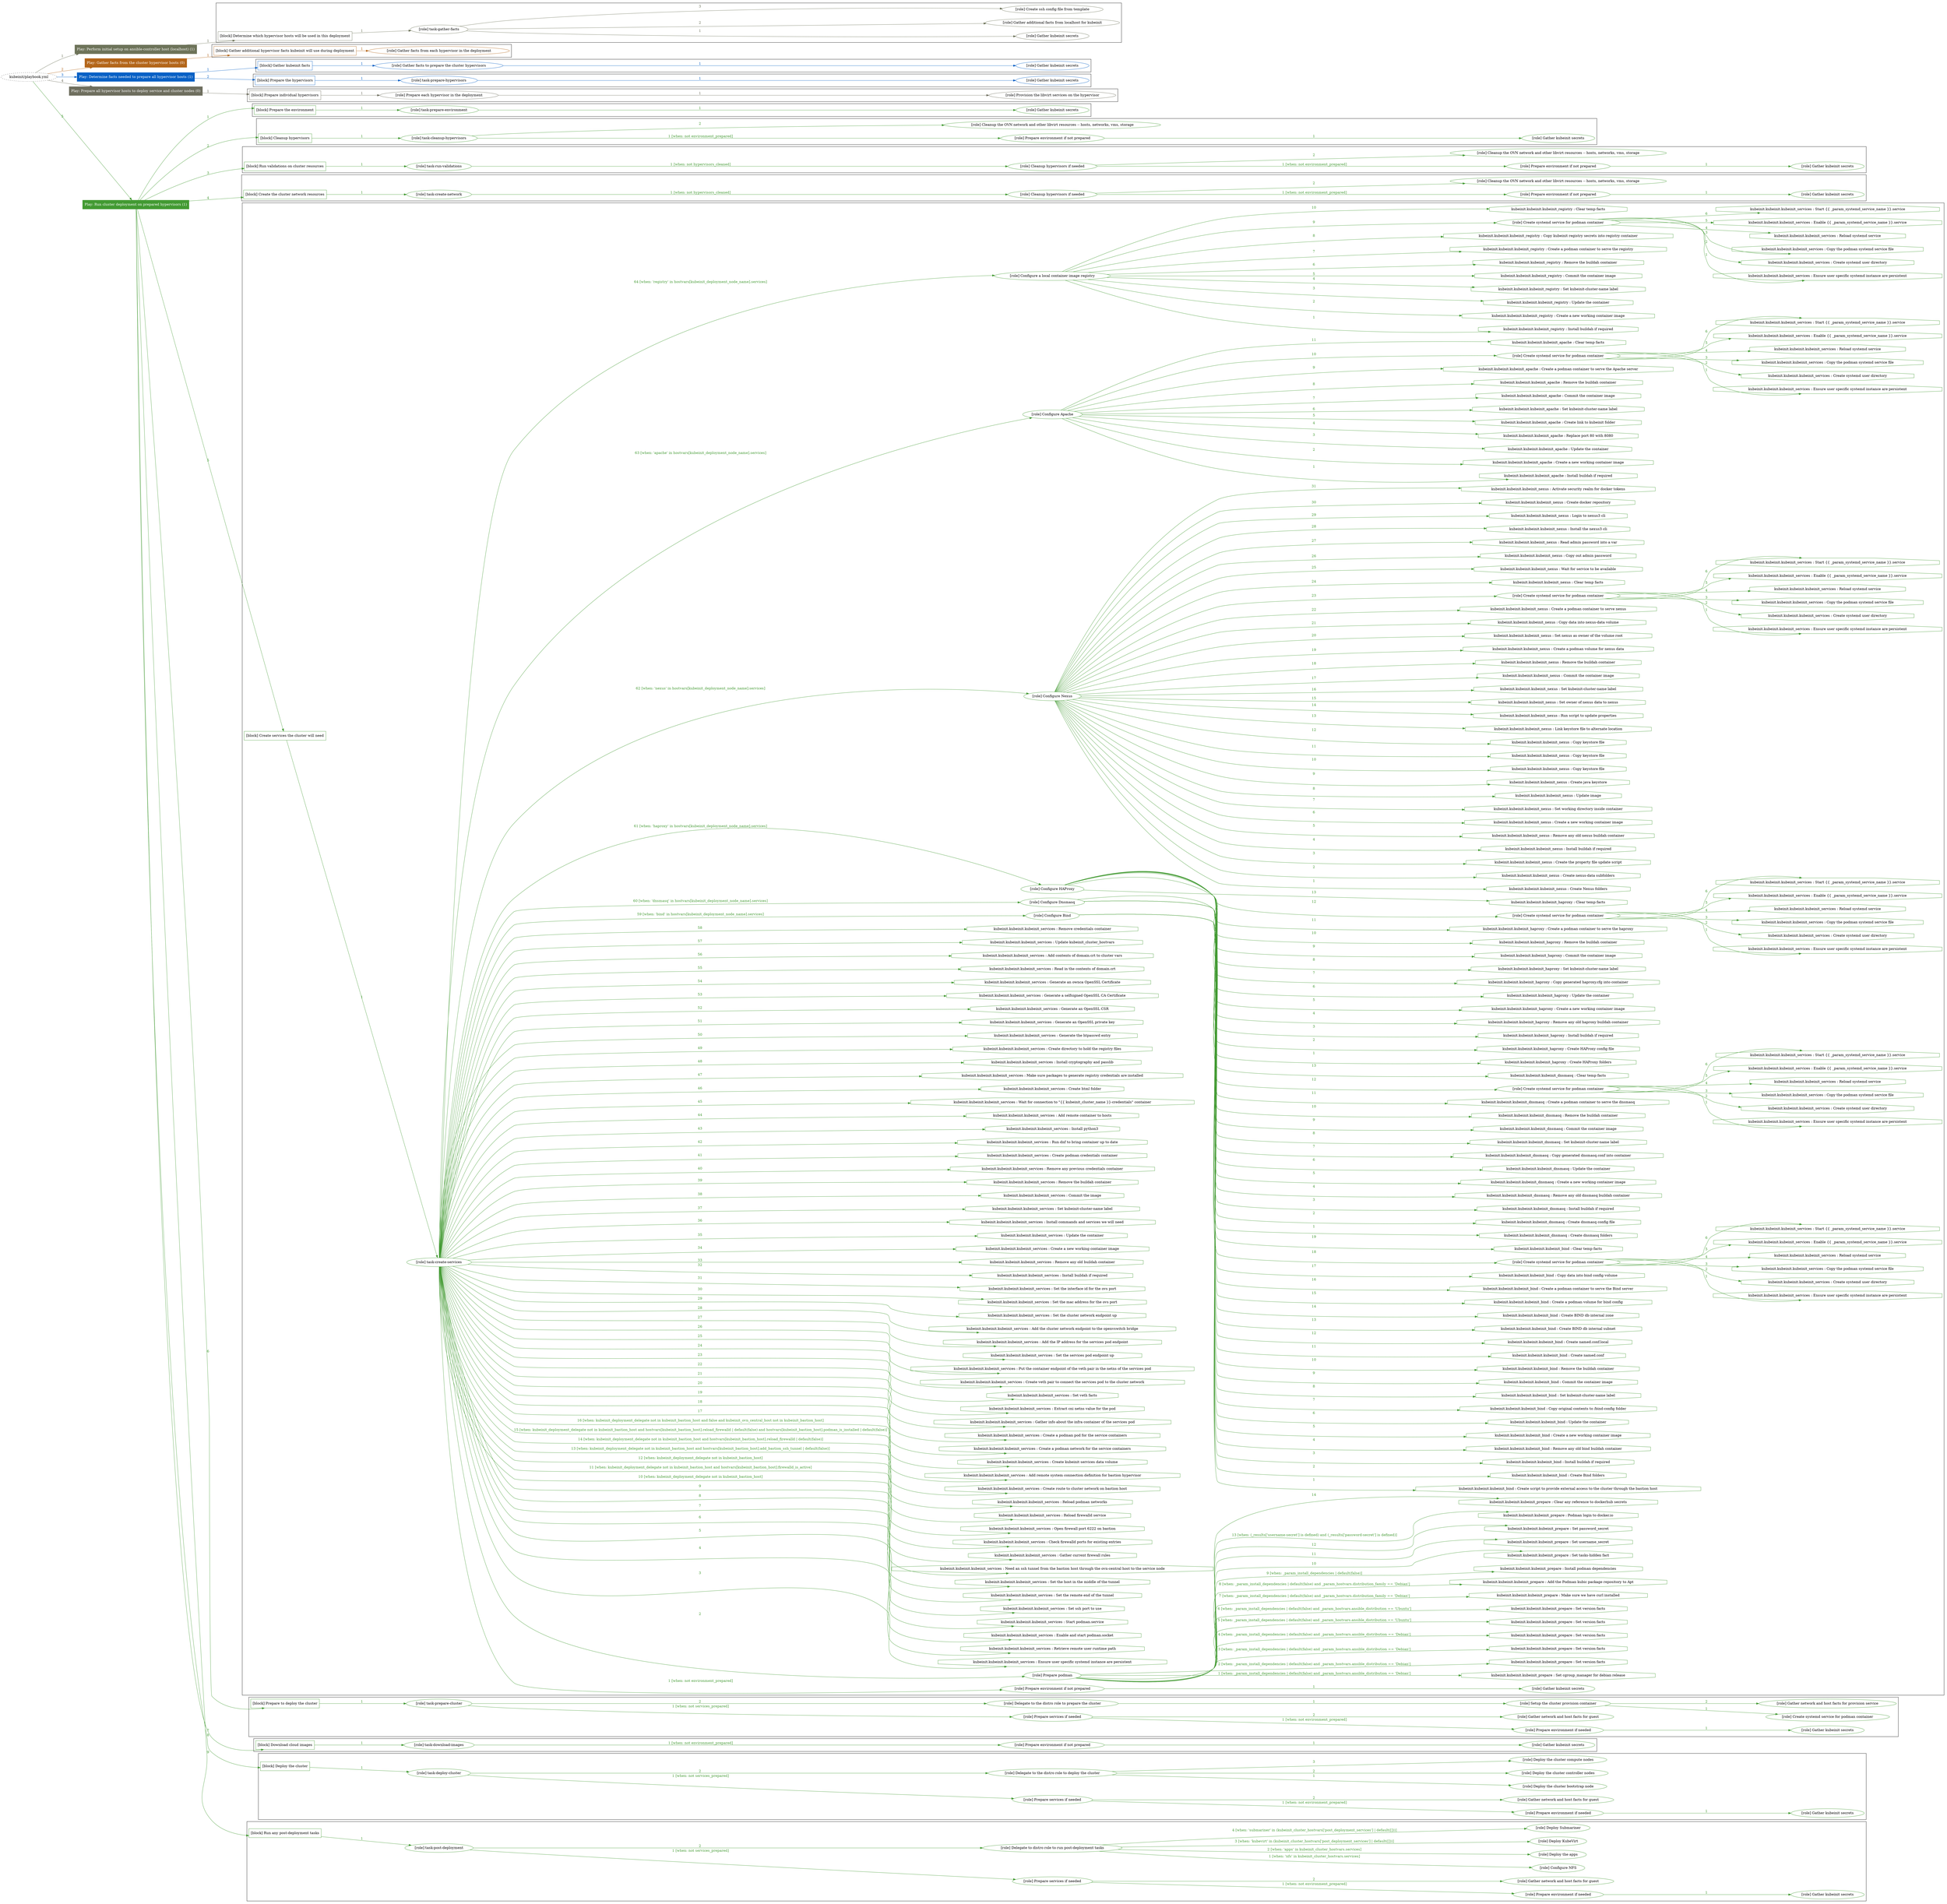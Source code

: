 digraph {
	graph [concentrate=true ordering=in rankdir=LR ratio=fill]
	edge [esep=5 sep=10]
	"kubeinit/playbook.yml" [URL="/home/runner/work/kubeinit/kubeinit/kubeinit/playbook.yml" id=playbook_34ff1159 style=dotted]
	"kubeinit/playbook.yml" -> play_95838313 [label="1 " color="#6d7359" fontcolor="#6d7359" id=edge_736c6db8 labeltooltip="1 " tooltip="1 "]
	subgraph "Play: Perform initial setup on ansible-controller host (localhost) (1)" {
		play_95838313 [label="Play: Perform initial setup on ansible-controller host (localhost) (1)" URL="/home/runner/work/kubeinit/kubeinit/kubeinit/playbook.yml" color="#6d7359" fontcolor="#ffffff" id=play_95838313 shape=box style=filled tooltip=localhost]
		play_95838313 -> block_388f0213 [label=1 color="#6d7359" fontcolor="#6d7359" id=edge_e5821036 labeltooltip=1 tooltip=1]
		subgraph cluster_block_388f0213 {
			block_388f0213 [label="[block] Determine which hypervisor hosts will be used in this deployment" URL="/home/runner/work/kubeinit/kubeinit/kubeinit/playbook.yml" color="#6d7359" id=block_388f0213 labeltooltip="Determine which hypervisor hosts will be used in this deployment" shape=box tooltip="Determine which hypervisor hosts will be used in this deployment"]
			block_388f0213 -> role_8d8ae7fa [label="1 " color="#6d7359" fontcolor="#6d7359" id=edge_1e28f835 labeltooltip="1 " tooltip="1 "]
			subgraph "task-gather-facts" {
				role_8d8ae7fa [label="[role] task-gather-facts" URL="/home/runner/work/kubeinit/kubeinit/kubeinit/playbook.yml" color="#6d7359" id=role_8d8ae7fa tooltip="task-gather-facts"]
				role_8d8ae7fa -> role_5fc8c9d8 [label="1 " color="#6d7359" fontcolor="#6d7359" id=edge_f709825a labeltooltip="1 " tooltip="1 "]
				subgraph "Gather kubeinit secrets" {
					role_5fc8c9d8 [label="[role] Gather kubeinit secrets" URL="/home/runner/.ansible/collections/ansible_collections/kubeinit/kubeinit/roles/kubeinit_prepare/tasks/build_hypervisors_group.yml" color="#6d7359" id=role_5fc8c9d8 tooltip="Gather kubeinit secrets"]
				}
				role_8d8ae7fa -> role_693a720e [label="2 " color="#6d7359" fontcolor="#6d7359" id=edge_9a6918d8 labeltooltip="2 " tooltip="2 "]
				subgraph "Gather additional facts from localhost for kubeinit" {
					role_693a720e [label="[role] Gather additional facts from localhost for kubeinit" URL="/home/runner/.ansible/collections/ansible_collections/kubeinit/kubeinit/roles/kubeinit_prepare/tasks/build_hypervisors_group.yml" color="#6d7359" id=role_693a720e tooltip="Gather additional facts from localhost for kubeinit"]
				}
				role_8d8ae7fa -> role_c2bc1b3d [label="3 " color="#6d7359" fontcolor="#6d7359" id=edge_9a901ee0 labeltooltip="3 " tooltip="3 "]
				subgraph "Create ssh config file from template" {
					role_c2bc1b3d [label="[role] Create ssh config file from template" URL="/home/runner/.ansible/collections/ansible_collections/kubeinit/kubeinit/roles/kubeinit_prepare/tasks/build_hypervisors_group.yml" color="#6d7359" id=role_c2bc1b3d tooltip="Create ssh config file from template"]
				}
			}
		}
	}
	"kubeinit/playbook.yml" -> play_3dc4e15a [label="2 " color="#b36519" fontcolor="#b36519" id=edge_e2c1c04d labeltooltip="2 " tooltip="2 "]
	subgraph "Play: Gather facts from the cluster hypervisor hosts (0)" {
		play_3dc4e15a [label="Play: Gather facts from the cluster hypervisor hosts (0)" URL="/home/runner/work/kubeinit/kubeinit/kubeinit/playbook.yml" color="#b36519" fontcolor="#ffffff" id=play_3dc4e15a shape=box style=filled tooltip="Play: Gather facts from the cluster hypervisor hosts (0)"]
		play_3dc4e15a -> block_3d2a8422 [label=1 color="#b36519" fontcolor="#b36519" id=edge_72b4140d labeltooltip=1 tooltip=1]
		subgraph cluster_block_3d2a8422 {
			block_3d2a8422 [label="[block] Gather additional hypervisor facts kubeinit will use during deployment" URL="/home/runner/work/kubeinit/kubeinit/kubeinit/playbook.yml" color="#b36519" id=block_3d2a8422 labeltooltip="Gather additional hypervisor facts kubeinit will use during deployment" shape=box tooltip="Gather additional hypervisor facts kubeinit will use during deployment"]
			block_3d2a8422 -> role_c40f4ba6 [label="1 " color="#b36519" fontcolor="#b36519" id=edge_06f2f7ad labeltooltip="1 " tooltip="1 "]
			subgraph "Gather facts from each hypervisor in the deployment" {
				role_c40f4ba6 [label="[role] Gather facts from each hypervisor in the deployment" URL="/home/runner/work/kubeinit/kubeinit/kubeinit/playbook.yml" color="#b36519" id=role_c40f4ba6 tooltip="Gather facts from each hypervisor in the deployment"]
			}
		}
	}
	"kubeinit/playbook.yml" -> play_a19dc2fa [label="3 " color="#0760c5" fontcolor="#0760c5" id=edge_7b1ee22a labeltooltip="3 " tooltip="3 "]
	subgraph "Play: Determine facts needed to prepare all hypervisor hosts (1)" {
		play_a19dc2fa [label="Play: Determine facts needed to prepare all hypervisor hosts (1)" URL="/home/runner/work/kubeinit/kubeinit/kubeinit/playbook.yml" color="#0760c5" fontcolor="#ffffff" id=play_a19dc2fa shape=box style=filled tooltip=localhost]
		play_a19dc2fa -> block_50184de1 [label=1 color="#0760c5" fontcolor="#0760c5" id=edge_d0e70c15 labeltooltip=1 tooltip=1]
		subgraph cluster_block_50184de1 {
			block_50184de1 [label="[block] Gather kubeinit facts" URL="/home/runner/work/kubeinit/kubeinit/kubeinit/playbook.yml" color="#0760c5" id=block_50184de1 labeltooltip="Gather kubeinit facts" shape=box tooltip="Gather kubeinit facts"]
			block_50184de1 -> role_ce704855 [label="1 " color="#0760c5" fontcolor="#0760c5" id=edge_df6cf6ec labeltooltip="1 " tooltip="1 "]
			subgraph "Gather facts to prepare the cluster hypervisors" {
				role_ce704855 [label="[role] Gather facts to prepare the cluster hypervisors" URL="/home/runner/work/kubeinit/kubeinit/kubeinit/playbook.yml" color="#0760c5" id=role_ce704855 tooltip="Gather facts to prepare the cluster hypervisors"]
				role_ce704855 -> role_7af1fdd0 [label="1 " color="#0760c5" fontcolor="#0760c5" id=edge_a9aaff8f labeltooltip="1 " tooltip="1 "]
				subgraph "Gather kubeinit secrets" {
					role_7af1fdd0 [label="[role] Gather kubeinit secrets" URL="/home/runner/.ansible/collections/ansible_collections/kubeinit/kubeinit/roles/kubeinit_prepare/tasks/gather_kubeinit_facts.yml" color="#0760c5" id=role_7af1fdd0 tooltip="Gather kubeinit secrets"]
				}
			}
		}
		play_a19dc2fa -> block_401a10c1 [label=2 color="#0760c5" fontcolor="#0760c5" id=edge_cd0dffb7 labeltooltip=2 tooltip=2]
		subgraph cluster_block_401a10c1 {
			block_401a10c1 [label="[block] Prepare the hypervisors" URL="/home/runner/work/kubeinit/kubeinit/kubeinit/playbook.yml" color="#0760c5" id=block_401a10c1 labeltooltip="Prepare the hypervisors" shape=box tooltip="Prepare the hypervisors"]
			block_401a10c1 -> role_26edc09b [label="1 " color="#0760c5" fontcolor="#0760c5" id=edge_18adf6d8 labeltooltip="1 " tooltip="1 "]
			subgraph "task-prepare-hypervisors" {
				role_26edc09b [label="[role] task-prepare-hypervisors" URL="/home/runner/work/kubeinit/kubeinit/kubeinit/playbook.yml" color="#0760c5" id=role_26edc09b tooltip="task-prepare-hypervisors"]
				role_26edc09b -> role_abc47cdd [label="1 " color="#0760c5" fontcolor="#0760c5" id=edge_eb2fdf06 labeltooltip="1 " tooltip="1 "]
				subgraph "Gather kubeinit secrets" {
					role_abc47cdd [label="[role] Gather kubeinit secrets" URL="/home/runner/.ansible/collections/ansible_collections/kubeinit/kubeinit/roles/kubeinit_prepare/tasks/gather_kubeinit_facts.yml" color="#0760c5" id=role_abc47cdd tooltip="Gather kubeinit secrets"]
				}
			}
		}
	}
	"kubeinit/playbook.yml" -> play_cb51a804 [label="4 " color="#6e6e5e" fontcolor="#6e6e5e" id=edge_2ec5c9b9 labeltooltip="4 " tooltip="4 "]
	subgraph "Play: Prepare all hypervisor hosts to deploy service and cluster nodes (0)" {
		play_cb51a804 [label="Play: Prepare all hypervisor hosts to deploy service and cluster nodes (0)" URL="/home/runner/work/kubeinit/kubeinit/kubeinit/playbook.yml" color="#6e6e5e" fontcolor="#ffffff" id=play_cb51a804 shape=box style=filled tooltip="Play: Prepare all hypervisor hosts to deploy service and cluster nodes (0)"]
		play_cb51a804 -> block_bf2fd98e [label=1 color="#6e6e5e" fontcolor="#6e6e5e" id=edge_468166fd labeltooltip=1 tooltip=1]
		subgraph cluster_block_bf2fd98e {
			block_bf2fd98e [label="[block] Prepare individual hypervisors" URL="/home/runner/work/kubeinit/kubeinit/kubeinit/playbook.yml" color="#6e6e5e" id=block_bf2fd98e labeltooltip="Prepare individual hypervisors" shape=box tooltip="Prepare individual hypervisors"]
			block_bf2fd98e -> role_509ed5c5 [label="1 " color="#6e6e5e" fontcolor="#6e6e5e" id=edge_64bba5db labeltooltip="1 " tooltip="1 "]
			subgraph "Prepare each hypervisor in the deployment" {
				role_509ed5c5 [label="[role] Prepare each hypervisor in the deployment" URL="/home/runner/work/kubeinit/kubeinit/kubeinit/playbook.yml" color="#6e6e5e" id=role_509ed5c5 tooltip="Prepare each hypervisor in the deployment"]
				role_509ed5c5 -> role_92811c77 [label="1 " color="#6e6e5e" fontcolor="#6e6e5e" id=edge_35b7321b labeltooltip="1 " tooltip="1 "]
				subgraph "Provision the libvirt services on the hypervisor" {
					role_92811c77 [label="[role] Provision the libvirt services on the hypervisor" URL="/home/runner/.ansible/collections/ansible_collections/kubeinit/kubeinit/roles/kubeinit_prepare/tasks/prepare_hypervisor.yml" color="#6e6e5e" id=role_92811c77 tooltip="Provision the libvirt services on the hypervisor"]
				}
			}
		}
	}
	"kubeinit/playbook.yml" -> play_fb41297b [label="5 " color="#429a32" fontcolor="#429a32" id=edge_1b1404b9 labeltooltip="5 " tooltip="5 "]
	subgraph "Play: Run cluster deployment on prepared hypervisors (1)" {
		play_fb41297b [label="Play: Run cluster deployment on prepared hypervisors (1)" URL="/home/runner/work/kubeinit/kubeinit/kubeinit/playbook.yml" color="#429a32" fontcolor="#ffffff" id=play_fb41297b shape=box style=filled tooltip=localhost]
		play_fb41297b -> block_36b18015 [label=1 color="#429a32" fontcolor="#429a32" id=edge_90d405ce labeltooltip=1 tooltip=1]
		subgraph cluster_block_36b18015 {
			block_36b18015 [label="[block] Prepare the environment" URL="/home/runner/work/kubeinit/kubeinit/kubeinit/playbook.yml" color="#429a32" id=block_36b18015 labeltooltip="Prepare the environment" shape=box tooltip="Prepare the environment"]
			block_36b18015 -> role_9249d48e [label="1 " color="#429a32" fontcolor="#429a32" id=edge_8145186d labeltooltip="1 " tooltip="1 "]
			subgraph "task-prepare-environment" {
				role_9249d48e [label="[role] task-prepare-environment" URL="/home/runner/work/kubeinit/kubeinit/kubeinit/playbook.yml" color="#429a32" id=role_9249d48e tooltip="task-prepare-environment"]
				role_9249d48e -> role_fe8c6f30 [label="1 " color="#429a32" fontcolor="#429a32" id=edge_b575d6a4 labeltooltip="1 " tooltip="1 "]
				subgraph "Gather kubeinit secrets" {
					role_fe8c6f30 [label="[role] Gather kubeinit secrets" URL="/home/runner/.ansible/collections/ansible_collections/kubeinit/kubeinit/roles/kubeinit_prepare/tasks/gather_kubeinit_facts.yml" color="#429a32" id=role_fe8c6f30 tooltip="Gather kubeinit secrets"]
				}
			}
		}
		play_fb41297b -> block_5c565b52 [label=2 color="#429a32" fontcolor="#429a32" id=edge_c4f5c09b labeltooltip=2 tooltip=2]
		subgraph cluster_block_5c565b52 {
			block_5c565b52 [label="[block] Cleanup hypervisors" URL="/home/runner/work/kubeinit/kubeinit/kubeinit/playbook.yml" color="#429a32" id=block_5c565b52 labeltooltip="Cleanup hypervisors" shape=box tooltip="Cleanup hypervisors"]
			block_5c565b52 -> role_e4e5819b [label="1 " color="#429a32" fontcolor="#429a32" id=edge_77dba8d7 labeltooltip="1 " tooltip="1 "]
			subgraph "task-cleanup-hypervisors" {
				role_e4e5819b [label="[role] task-cleanup-hypervisors" URL="/home/runner/work/kubeinit/kubeinit/kubeinit/playbook.yml" color="#429a32" id=role_e4e5819b tooltip="task-cleanup-hypervisors"]
				role_e4e5819b -> role_858a56ab [label="1 [when: not environment_prepared]" color="#429a32" fontcolor="#429a32" id=edge_56aadf95 labeltooltip="1 [when: not environment_prepared]" tooltip="1 [when: not environment_prepared]"]
				subgraph "Prepare environment if not prepared" {
					role_858a56ab [label="[role] Prepare environment if not prepared" URL="/home/runner/.ansible/collections/ansible_collections/kubeinit/kubeinit/roles/kubeinit_prepare/tasks/cleanup_hypervisors.yml" color="#429a32" id=role_858a56ab tooltip="Prepare environment if not prepared"]
					role_858a56ab -> role_e72421e6 [label="1 " color="#429a32" fontcolor="#429a32" id=edge_32190a51 labeltooltip="1 " tooltip="1 "]
					subgraph "Gather kubeinit secrets" {
						role_e72421e6 [label="[role] Gather kubeinit secrets" URL="/home/runner/.ansible/collections/ansible_collections/kubeinit/kubeinit/roles/kubeinit_prepare/tasks/gather_kubeinit_facts.yml" color="#429a32" id=role_e72421e6 tooltip="Gather kubeinit secrets"]
					}
				}
				role_e4e5819b -> role_aae27a00 [label="2 " color="#429a32" fontcolor="#429a32" id=edge_1ae79c28 labeltooltip="2 " tooltip="2 "]
				subgraph "Cleanup the OVN network and other libvirt resources -- hosts, networks, vms, storage" {
					role_aae27a00 [label="[role] Cleanup the OVN network and other libvirt resources -- hosts, networks, vms, storage" URL="/home/runner/.ansible/collections/ansible_collections/kubeinit/kubeinit/roles/kubeinit_prepare/tasks/cleanup_hypervisors.yml" color="#429a32" id=role_aae27a00 tooltip="Cleanup the OVN network and other libvirt resources -- hosts, networks, vms, storage"]
				}
			}
		}
		play_fb41297b -> block_94c3198a [label=3 color="#429a32" fontcolor="#429a32" id=edge_9b3f881b labeltooltip=3 tooltip=3]
		subgraph cluster_block_94c3198a {
			block_94c3198a [label="[block] Run validations on cluster resources" URL="/home/runner/work/kubeinit/kubeinit/kubeinit/playbook.yml" color="#429a32" id=block_94c3198a labeltooltip="Run validations on cluster resources" shape=box tooltip="Run validations on cluster resources"]
			block_94c3198a -> role_c024bd6e [label="1 " color="#429a32" fontcolor="#429a32" id=edge_8fe420da labeltooltip="1 " tooltip="1 "]
			subgraph "task-run-validations" {
				role_c024bd6e [label="[role] task-run-validations" URL="/home/runner/work/kubeinit/kubeinit/kubeinit/playbook.yml" color="#429a32" id=role_c024bd6e tooltip="task-run-validations"]
				role_c024bd6e -> role_18872606 [label="1 [when: not hypervisors_cleaned]" color="#429a32" fontcolor="#429a32" id=edge_0b7e4d4d labeltooltip="1 [when: not hypervisors_cleaned]" tooltip="1 [when: not hypervisors_cleaned]"]
				subgraph "Cleanup hypervisors if needed" {
					role_18872606 [label="[role] Cleanup hypervisors if needed" URL="/home/runner/.ansible/collections/ansible_collections/kubeinit/kubeinit/roles/kubeinit_validations/tasks/main.yml" color="#429a32" id=role_18872606 tooltip="Cleanup hypervisors if needed"]
					role_18872606 -> role_9af7c562 [label="1 [when: not environment_prepared]" color="#429a32" fontcolor="#429a32" id=edge_7e4d4a44 labeltooltip="1 [when: not environment_prepared]" tooltip="1 [when: not environment_prepared]"]
					subgraph "Prepare environment if not prepared" {
						role_9af7c562 [label="[role] Prepare environment if not prepared" URL="/home/runner/.ansible/collections/ansible_collections/kubeinit/kubeinit/roles/kubeinit_prepare/tasks/cleanup_hypervisors.yml" color="#429a32" id=role_9af7c562 tooltip="Prepare environment if not prepared"]
						role_9af7c562 -> role_43d7aabf [label="1 " color="#429a32" fontcolor="#429a32" id=edge_b01cbc2b labeltooltip="1 " tooltip="1 "]
						subgraph "Gather kubeinit secrets" {
							role_43d7aabf [label="[role] Gather kubeinit secrets" URL="/home/runner/.ansible/collections/ansible_collections/kubeinit/kubeinit/roles/kubeinit_prepare/tasks/gather_kubeinit_facts.yml" color="#429a32" id=role_43d7aabf tooltip="Gather kubeinit secrets"]
						}
					}
					role_18872606 -> role_31128c0e [label="2 " color="#429a32" fontcolor="#429a32" id=edge_14210494 labeltooltip="2 " tooltip="2 "]
					subgraph "Cleanup the OVN network and other libvirt resources -- hosts, networks, vms, storage" {
						role_31128c0e [label="[role] Cleanup the OVN network and other libvirt resources -- hosts, networks, vms, storage" URL="/home/runner/.ansible/collections/ansible_collections/kubeinit/kubeinit/roles/kubeinit_prepare/tasks/cleanup_hypervisors.yml" color="#429a32" id=role_31128c0e tooltip="Cleanup the OVN network and other libvirt resources -- hosts, networks, vms, storage"]
					}
				}
			}
		}
		play_fb41297b -> block_5646ad74 [label=4 color="#429a32" fontcolor="#429a32" id=edge_70805eff labeltooltip=4 tooltip=4]
		subgraph cluster_block_5646ad74 {
			block_5646ad74 [label="[block] Create the cluster network resources" URL="/home/runner/work/kubeinit/kubeinit/kubeinit/playbook.yml" color="#429a32" id=block_5646ad74 labeltooltip="Create the cluster network resources" shape=box tooltip="Create the cluster network resources"]
			block_5646ad74 -> role_47bf5d07 [label="1 " color="#429a32" fontcolor="#429a32" id=edge_a41c6d79 labeltooltip="1 " tooltip="1 "]
			subgraph "task-create-network" {
				role_47bf5d07 [label="[role] task-create-network" URL="/home/runner/work/kubeinit/kubeinit/kubeinit/playbook.yml" color="#429a32" id=role_47bf5d07 tooltip="task-create-network"]
				role_47bf5d07 -> role_52a9e84d [label="1 [when: not hypervisors_cleaned]" color="#429a32" fontcolor="#429a32" id=edge_91041529 labeltooltip="1 [when: not hypervisors_cleaned]" tooltip="1 [when: not hypervisors_cleaned]"]
				subgraph "Cleanup hypervisors if needed" {
					role_52a9e84d [label="[role] Cleanup hypervisors if needed" URL="/home/runner/.ansible/collections/ansible_collections/kubeinit/kubeinit/roles/kubeinit_libvirt/tasks/create_network.yml" color="#429a32" id=role_52a9e84d tooltip="Cleanup hypervisors if needed"]
					role_52a9e84d -> role_df14bfdd [label="1 [when: not environment_prepared]" color="#429a32" fontcolor="#429a32" id=edge_6d8272c1 labeltooltip="1 [when: not environment_prepared]" tooltip="1 [when: not environment_prepared]"]
					subgraph "Prepare environment if not prepared" {
						role_df14bfdd [label="[role] Prepare environment if not prepared" URL="/home/runner/.ansible/collections/ansible_collections/kubeinit/kubeinit/roles/kubeinit_prepare/tasks/cleanup_hypervisors.yml" color="#429a32" id=role_df14bfdd tooltip="Prepare environment if not prepared"]
						role_df14bfdd -> role_c6eef9d6 [label="1 " color="#429a32" fontcolor="#429a32" id=edge_4e78ab3e labeltooltip="1 " tooltip="1 "]
						subgraph "Gather kubeinit secrets" {
							role_c6eef9d6 [label="[role] Gather kubeinit secrets" URL="/home/runner/.ansible/collections/ansible_collections/kubeinit/kubeinit/roles/kubeinit_prepare/tasks/gather_kubeinit_facts.yml" color="#429a32" id=role_c6eef9d6 tooltip="Gather kubeinit secrets"]
						}
					}
					role_52a9e84d -> role_f3dee639 [label="2 " color="#429a32" fontcolor="#429a32" id=edge_f20615e2 labeltooltip="2 " tooltip="2 "]
					subgraph "Cleanup the OVN network and other libvirt resources -- hosts, networks, vms, storage" {
						role_f3dee639 [label="[role] Cleanup the OVN network and other libvirt resources -- hosts, networks, vms, storage" URL="/home/runner/.ansible/collections/ansible_collections/kubeinit/kubeinit/roles/kubeinit_prepare/tasks/cleanup_hypervisors.yml" color="#429a32" id=role_f3dee639 tooltip="Cleanup the OVN network and other libvirt resources -- hosts, networks, vms, storage"]
					}
				}
			}
		}
		play_fb41297b -> block_77db8550 [label=5 color="#429a32" fontcolor="#429a32" id=edge_ac95671e labeltooltip=5 tooltip=5]
		subgraph cluster_block_77db8550 {
			block_77db8550 [label="[block] Create services the cluster will need" URL="/home/runner/work/kubeinit/kubeinit/kubeinit/playbook.yml" color="#429a32" id=block_77db8550 labeltooltip="Create services the cluster will need" shape=box tooltip="Create services the cluster will need"]
			block_77db8550 -> role_6061b582 [label="1 " color="#429a32" fontcolor="#429a32" id=edge_ed93dd57 labeltooltip="1 " tooltip="1 "]
			subgraph "task-create-services" {
				role_6061b582 [label="[role] task-create-services" URL="/home/runner/work/kubeinit/kubeinit/kubeinit/playbook.yml" color="#429a32" id=role_6061b582 tooltip="task-create-services"]
				role_6061b582 -> role_91d76451 [label="1 [when: not environment_prepared]" color="#429a32" fontcolor="#429a32" id=edge_a3ff6bdb labeltooltip="1 [when: not environment_prepared]" tooltip="1 [when: not environment_prepared]"]
				subgraph "Prepare environment if not prepared" {
					role_91d76451 [label="[role] Prepare environment if not prepared" URL="/home/runner/.ansible/collections/ansible_collections/kubeinit/kubeinit/roles/kubeinit_services/tasks/main.yml" color="#429a32" id=role_91d76451 tooltip="Prepare environment if not prepared"]
					role_91d76451 -> role_352a8f4b [label="1 " color="#429a32" fontcolor="#429a32" id=edge_c5deb190 labeltooltip="1 " tooltip="1 "]
					subgraph "Gather kubeinit secrets" {
						role_352a8f4b [label="[role] Gather kubeinit secrets" URL="/home/runner/.ansible/collections/ansible_collections/kubeinit/kubeinit/roles/kubeinit_prepare/tasks/gather_kubeinit_facts.yml" color="#429a32" id=role_352a8f4b tooltip="Gather kubeinit secrets"]
					}
				}
				role_6061b582 -> role_5977bf12 [label="2 " color="#429a32" fontcolor="#429a32" id=edge_9aca16ad labeltooltip="2 " tooltip="2 "]
				subgraph "Prepare podman" {
					role_5977bf12 [label="[role] Prepare podman" URL="/home/runner/.ansible/collections/ansible_collections/kubeinit/kubeinit/roles/kubeinit_services/tasks/00_create_service_pod.yml" color="#429a32" id=role_5977bf12 tooltip="Prepare podman"]
					task_66989ab7 [label="kubeinit.kubeinit.kubeinit_prepare : Set cgroup_manager for debian release" URL="/home/runner/.ansible/collections/ansible_collections/kubeinit/kubeinit/roles/kubeinit_prepare/tasks/prepare_podman.yml" color="#429a32" id=task_66989ab7 shape=octagon tooltip="kubeinit.kubeinit.kubeinit_prepare : Set cgroup_manager for debian release"]
					role_5977bf12 -> task_66989ab7 [label="1 [when: _param_install_dependencies | default(false) and _param_hostvars.ansible_distribution == 'Debian']" color="#429a32" fontcolor="#429a32" id=edge_3c9966ae labeltooltip="1 [when: _param_install_dependencies | default(false) and _param_hostvars.ansible_distribution == 'Debian']" tooltip="1 [when: _param_install_dependencies | default(false) and _param_hostvars.ansible_distribution == 'Debian']"]
					task_cee4d973 [label="kubeinit.kubeinit.kubeinit_prepare : Set version facts" URL="/home/runner/.ansible/collections/ansible_collections/kubeinit/kubeinit/roles/kubeinit_prepare/tasks/prepare_podman.yml" color="#429a32" id=task_cee4d973 shape=octagon tooltip="kubeinit.kubeinit.kubeinit_prepare : Set version facts"]
					role_5977bf12 -> task_cee4d973 [label="2 [when: _param_install_dependencies | default(false) and _param_hostvars.ansible_distribution == 'Debian']" color="#429a32" fontcolor="#429a32" id=edge_a17fc63f labeltooltip="2 [when: _param_install_dependencies | default(false) and _param_hostvars.ansible_distribution == 'Debian']" tooltip="2 [when: _param_install_dependencies | default(false) and _param_hostvars.ansible_distribution == 'Debian']"]
					task_8f70c9e8 [label="kubeinit.kubeinit.kubeinit_prepare : Set version facts" URL="/home/runner/.ansible/collections/ansible_collections/kubeinit/kubeinit/roles/kubeinit_prepare/tasks/prepare_podman.yml" color="#429a32" id=task_8f70c9e8 shape=octagon tooltip="kubeinit.kubeinit.kubeinit_prepare : Set version facts"]
					role_5977bf12 -> task_8f70c9e8 [label="3 [when: _param_install_dependencies | default(false) and _param_hostvars.ansible_distribution == 'Debian']" color="#429a32" fontcolor="#429a32" id=edge_32775ddc labeltooltip="3 [when: _param_install_dependencies | default(false) and _param_hostvars.ansible_distribution == 'Debian']" tooltip="3 [when: _param_install_dependencies | default(false) and _param_hostvars.ansible_distribution == 'Debian']"]
					task_5b76de91 [label="kubeinit.kubeinit.kubeinit_prepare : Set version facts" URL="/home/runner/.ansible/collections/ansible_collections/kubeinit/kubeinit/roles/kubeinit_prepare/tasks/prepare_podman.yml" color="#429a32" id=task_5b76de91 shape=octagon tooltip="kubeinit.kubeinit.kubeinit_prepare : Set version facts"]
					role_5977bf12 -> task_5b76de91 [label="4 [when: _param_install_dependencies | default(false) and _param_hostvars.ansible_distribution == 'Debian']" color="#429a32" fontcolor="#429a32" id=edge_4beff377 labeltooltip="4 [when: _param_install_dependencies | default(false) and _param_hostvars.ansible_distribution == 'Debian']" tooltip="4 [when: _param_install_dependencies | default(false) and _param_hostvars.ansible_distribution == 'Debian']"]
					task_6778bb2e [label="kubeinit.kubeinit.kubeinit_prepare : Set version facts" URL="/home/runner/.ansible/collections/ansible_collections/kubeinit/kubeinit/roles/kubeinit_prepare/tasks/prepare_podman.yml" color="#429a32" id=task_6778bb2e shape=octagon tooltip="kubeinit.kubeinit.kubeinit_prepare : Set version facts"]
					role_5977bf12 -> task_6778bb2e [label="5 [when: _param_install_dependencies | default(false) and _param_hostvars.ansible_distribution == 'Ubuntu']" color="#429a32" fontcolor="#429a32" id=edge_ac026438 labeltooltip="5 [when: _param_install_dependencies | default(false) and _param_hostvars.ansible_distribution == 'Ubuntu']" tooltip="5 [when: _param_install_dependencies | default(false) and _param_hostvars.ansible_distribution == 'Ubuntu']"]
					task_442aa99c [label="kubeinit.kubeinit.kubeinit_prepare : Set version facts" URL="/home/runner/.ansible/collections/ansible_collections/kubeinit/kubeinit/roles/kubeinit_prepare/tasks/prepare_podman.yml" color="#429a32" id=task_442aa99c shape=octagon tooltip="kubeinit.kubeinit.kubeinit_prepare : Set version facts"]
					role_5977bf12 -> task_442aa99c [label="6 [when: _param_install_dependencies | default(false) and _param_hostvars.ansible_distribution == 'Ubuntu']" color="#429a32" fontcolor="#429a32" id=edge_1f34ec20 labeltooltip="6 [when: _param_install_dependencies | default(false) and _param_hostvars.ansible_distribution == 'Ubuntu']" tooltip="6 [when: _param_install_dependencies | default(false) and _param_hostvars.ansible_distribution == 'Ubuntu']"]
					task_68e5d4a3 [label="kubeinit.kubeinit.kubeinit_prepare : Make sure we have curl installed" URL="/home/runner/.ansible/collections/ansible_collections/kubeinit/kubeinit/roles/kubeinit_prepare/tasks/prepare_podman.yml" color="#429a32" id=task_68e5d4a3 shape=octagon tooltip="kubeinit.kubeinit.kubeinit_prepare : Make sure we have curl installed"]
					role_5977bf12 -> task_68e5d4a3 [label="7 [when: _param_install_dependencies | default(false) and _param_hostvars.distribution_family == 'Debian']" color="#429a32" fontcolor="#429a32" id=edge_0d41d78e labeltooltip="7 [when: _param_install_dependencies | default(false) and _param_hostvars.distribution_family == 'Debian']" tooltip="7 [when: _param_install_dependencies | default(false) and _param_hostvars.distribution_family == 'Debian']"]
					task_9200a8a0 [label="kubeinit.kubeinit.kubeinit_prepare : Add the Podman kubic package repository to Apt" URL="/home/runner/.ansible/collections/ansible_collections/kubeinit/kubeinit/roles/kubeinit_prepare/tasks/prepare_podman.yml" color="#429a32" id=task_9200a8a0 shape=octagon tooltip="kubeinit.kubeinit.kubeinit_prepare : Add the Podman kubic package repository to Apt"]
					role_5977bf12 -> task_9200a8a0 [label="8 [when: _param_install_dependencies | default(false) and _param_hostvars.distribution_family == 'Debian']" color="#429a32" fontcolor="#429a32" id=edge_8652b504 labeltooltip="8 [when: _param_install_dependencies | default(false) and _param_hostvars.distribution_family == 'Debian']" tooltip="8 [when: _param_install_dependencies | default(false) and _param_hostvars.distribution_family == 'Debian']"]
					task_0899100e [label="kubeinit.kubeinit.kubeinit_prepare : Install podman dependencies" URL="/home/runner/.ansible/collections/ansible_collections/kubeinit/kubeinit/roles/kubeinit_prepare/tasks/prepare_podman.yml" color="#429a32" id=task_0899100e shape=octagon tooltip="kubeinit.kubeinit.kubeinit_prepare : Install podman dependencies"]
					role_5977bf12 -> task_0899100e [label="9 [when: _param_install_dependencies | default(false)]" color="#429a32" fontcolor="#429a32" id=edge_ebe9dd7e labeltooltip="9 [when: _param_install_dependencies | default(false)]" tooltip="9 [when: _param_install_dependencies | default(false)]"]
					task_16b8be2e [label="kubeinit.kubeinit.kubeinit_prepare : Set tasks-hidden fact" URL="/home/runner/.ansible/collections/ansible_collections/kubeinit/kubeinit/roles/kubeinit_prepare/tasks/prepare_podman.yml" color="#429a32" id=task_16b8be2e shape=octagon tooltip="kubeinit.kubeinit.kubeinit_prepare : Set tasks-hidden fact"]
					role_5977bf12 -> task_16b8be2e [label="10 " color="#429a32" fontcolor="#429a32" id=edge_6f12cc86 labeltooltip="10 " tooltip="10 "]
					task_116c6a37 [label="kubeinit.kubeinit.kubeinit_prepare : Set username_secret" URL="/home/runner/.ansible/collections/ansible_collections/kubeinit/kubeinit/roles/kubeinit_prepare/tasks/prepare_podman.yml" color="#429a32" id=task_116c6a37 shape=octagon tooltip="kubeinit.kubeinit.kubeinit_prepare : Set username_secret"]
					role_5977bf12 -> task_116c6a37 [label="11 " color="#429a32" fontcolor="#429a32" id=edge_71d55019 labeltooltip="11 " tooltip="11 "]
					task_9e0dc416 [label="kubeinit.kubeinit.kubeinit_prepare : Set password_secret" URL="/home/runner/.ansible/collections/ansible_collections/kubeinit/kubeinit/roles/kubeinit_prepare/tasks/prepare_podman.yml" color="#429a32" id=task_9e0dc416 shape=octagon tooltip="kubeinit.kubeinit.kubeinit_prepare : Set password_secret"]
					role_5977bf12 -> task_9e0dc416 [label="12 " color="#429a32" fontcolor="#429a32" id=edge_b797539d labeltooltip="12 " tooltip="12 "]
					task_eefeff67 [label="kubeinit.kubeinit.kubeinit_prepare : Podman login to docker.io" URL="/home/runner/.ansible/collections/ansible_collections/kubeinit/kubeinit/roles/kubeinit_prepare/tasks/prepare_podman.yml" color="#429a32" id=task_eefeff67 shape=octagon tooltip="kubeinit.kubeinit.kubeinit_prepare : Podman login to docker.io"]
					role_5977bf12 -> task_eefeff67 [label="13 [when: (_results['username-secret'] is defined) and (_results['password-secret'] is defined)]" color="#429a32" fontcolor="#429a32" id=edge_608e6d51 labeltooltip="13 [when: (_results['username-secret'] is defined) and (_results['password-secret'] is defined)]" tooltip="13 [when: (_results['username-secret'] is defined) and (_results['password-secret'] is defined)]"]
					task_e314f042 [label="kubeinit.kubeinit.kubeinit_prepare : Clear any reference to dockerhub secrets" URL="/home/runner/.ansible/collections/ansible_collections/kubeinit/kubeinit/roles/kubeinit_prepare/tasks/prepare_podman.yml" color="#429a32" id=task_e314f042 shape=octagon tooltip="kubeinit.kubeinit.kubeinit_prepare : Clear any reference to dockerhub secrets"]
					role_5977bf12 -> task_e314f042 [label="14 " color="#429a32" fontcolor="#429a32" id=edge_2df9461c labeltooltip="14 " tooltip="14 "]
				}
				task_5b852cfd [label="kubeinit.kubeinit.kubeinit_services : Ensure user specific systemd instance are persistent" URL="/home/runner/.ansible/collections/ansible_collections/kubeinit/kubeinit/roles/kubeinit_services/tasks/00_create_service_pod.yml" color="#429a32" id=task_5b852cfd shape=octagon tooltip="kubeinit.kubeinit.kubeinit_services : Ensure user specific systemd instance are persistent"]
				role_6061b582 -> task_5b852cfd [label="3 " color="#429a32" fontcolor="#429a32" id=edge_34a5d3a4 labeltooltip="3 " tooltip="3 "]
				task_c5c07138 [label="kubeinit.kubeinit.kubeinit_services : Retrieve remote user runtime path" URL="/home/runner/.ansible/collections/ansible_collections/kubeinit/kubeinit/roles/kubeinit_services/tasks/00_create_service_pod.yml" color="#429a32" id=task_c5c07138 shape=octagon tooltip="kubeinit.kubeinit.kubeinit_services : Retrieve remote user runtime path"]
				role_6061b582 -> task_c5c07138 [label="4 " color="#429a32" fontcolor="#429a32" id=edge_a3637fa8 labeltooltip="4 " tooltip="4 "]
				task_a8bef55b [label="kubeinit.kubeinit.kubeinit_services : Enable and start podman.socket" URL="/home/runner/.ansible/collections/ansible_collections/kubeinit/kubeinit/roles/kubeinit_services/tasks/00_create_service_pod.yml" color="#429a32" id=task_a8bef55b shape=octagon tooltip="kubeinit.kubeinit.kubeinit_services : Enable and start podman.socket"]
				role_6061b582 -> task_a8bef55b [label="5 " color="#429a32" fontcolor="#429a32" id=edge_0286bdcc labeltooltip="5 " tooltip="5 "]
				task_726e7349 [label="kubeinit.kubeinit.kubeinit_services : Start podman.service" URL="/home/runner/.ansible/collections/ansible_collections/kubeinit/kubeinit/roles/kubeinit_services/tasks/00_create_service_pod.yml" color="#429a32" id=task_726e7349 shape=octagon tooltip="kubeinit.kubeinit.kubeinit_services : Start podman.service"]
				role_6061b582 -> task_726e7349 [label="6 " color="#429a32" fontcolor="#429a32" id=edge_c6c1ba1e labeltooltip="6 " tooltip="6 "]
				task_c555243b [label="kubeinit.kubeinit.kubeinit_services : Set ssh port to use" URL="/home/runner/.ansible/collections/ansible_collections/kubeinit/kubeinit/roles/kubeinit_services/tasks/00_create_service_pod.yml" color="#429a32" id=task_c555243b shape=octagon tooltip="kubeinit.kubeinit.kubeinit_services : Set ssh port to use"]
				role_6061b582 -> task_c555243b [label="7 " color="#429a32" fontcolor="#429a32" id=edge_ed758c94 labeltooltip="7 " tooltip="7 "]
				task_01dcdaae [label="kubeinit.kubeinit.kubeinit_services : Set the remote end of the tunnel" URL="/home/runner/.ansible/collections/ansible_collections/kubeinit/kubeinit/roles/kubeinit_services/tasks/00_create_service_pod.yml" color="#429a32" id=task_01dcdaae shape=octagon tooltip="kubeinit.kubeinit.kubeinit_services : Set the remote end of the tunnel"]
				role_6061b582 -> task_01dcdaae [label="8 " color="#429a32" fontcolor="#429a32" id=edge_21176e04 labeltooltip="8 " tooltip="8 "]
				task_5a5cc7d9 [label="kubeinit.kubeinit.kubeinit_services : Set the host in the middle of the tunnel" URL="/home/runner/.ansible/collections/ansible_collections/kubeinit/kubeinit/roles/kubeinit_services/tasks/00_create_service_pod.yml" color="#429a32" id=task_5a5cc7d9 shape=octagon tooltip="kubeinit.kubeinit.kubeinit_services : Set the host in the middle of the tunnel"]
				role_6061b582 -> task_5a5cc7d9 [label="9 " color="#429a32" fontcolor="#429a32" id=edge_93326c36 labeltooltip="9 " tooltip="9 "]
				task_c9f93f5d [label="kubeinit.kubeinit.kubeinit_services : Need an ssh tunnel from the bastion host through the ovn-central host to the service node" URL="/home/runner/.ansible/collections/ansible_collections/kubeinit/kubeinit/roles/kubeinit_services/tasks/00_create_service_pod.yml" color="#429a32" id=task_c9f93f5d shape=octagon tooltip="kubeinit.kubeinit.kubeinit_services : Need an ssh tunnel from the bastion host through the ovn-central host to the service node"]
				role_6061b582 -> task_c9f93f5d [label="10 [when: kubeinit_deployment_delegate not in kubeinit_bastion_host]" color="#429a32" fontcolor="#429a32" id=edge_0f641e62 labeltooltip="10 [when: kubeinit_deployment_delegate not in kubeinit_bastion_host]" tooltip="10 [when: kubeinit_deployment_delegate not in kubeinit_bastion_host]"]
				task_d02b63f6 [label="kubeinit.kubeinit.kubeinit_services : Gather current firewall rules" URL="/home/runner/.ansible/collections/ansible_collections/kubeinit/kubeinit/roles/kubeinit_services/tasks/00_create_service_pod.yml" color="#429a32" id=task_d02b63f6 shape=octagon tooltip="kubeinit.kubeinit.kubeinit_services : Gather current firewall rules"]
				role_6061b582 -> task_d02b63f6 [label="11 [when: kubeinit_deployment_delegate not in kubeinit_bastion_host and hostvars[kubeinit_bastion_host].firewalld_is_active]" color="#429a32" fontcolor="#429a32" id=edge_c32a9c81 labeltooltip="11 [when: kubeinit_deployment_delegate not in kubeinit_bastion_host and hostvars[kubeinit_bastion_host].firewalld_is_active]" tooltip="11 [when: kubeinit_deployment_delegate not in kubeinit_bastion_host and hostvars[kubeinit_bastion_host].firewalld_is_active]"]
				task_18c4dbd4 [label="kubeinit.kubeinit.kubeinit_services : Check firewalld ports for existing entries" URL="/home/runner/.ansible/collections/ansible_collections/kubeinit/kubeinit/roles/kubeinit_services/tasks/00_create_service_pod.yml" color="#429a32" id=task_18c4dbd4 shape=octagon tooltip="kubeinit.kubeinit.kubeinit_services : Check firewalld ports for existing entries"]
				role_6061b582 -> task_18c4dbd4 [label="12 [when: kubeinit_deployment_delegate not in kubeinit_bastion_host]" color="#429a32" fontcolor="#429a32" id=edge_a1197b39 labeltooltip="12 [when: kubeinit_deployment_delegate not in kubeinit_bastion_host]" tooltip="12 [when: kubeinit_deployment_delegate not in kubeinit_bastion_host]"]
				task_327ca2bc [label="kubeinit.kubeinit.kubeinit_services : Open firewall port 6222 on bastion" URL="/home/runner/.ansible/collections/ansible_collections/kubeinit/kubeinit/roles/kubeinit_services/tasks/00_create_service_pod.yml" color="#429a32" id=task_327ca2bc shape=octagon tooltip="kubeinit.kubeinit.kubeinit_services : Open firewall port 6222 on bastion"]
				role_6061b582 -> task_327ca2bc [label="13 [when: kubeinit_deployment_delegate not in kubeinit_bastion_host and hostvars[kubeinit_bastion_host].add_bastion_ssh_tunnel | default(false)]" color="#429a32" fontcolor="#429a32" id=edge_ce332e3d labeltooltip="13 [when: kubeinit_deployment_delegate not in kubeinit_bastion_host and hostvars[kubeinit_bastion_host].add_bastion_ssh_tunnel | default(false)]" tooltip="13 [when: kubeinit_deployment_delegate not in kubeinit_bastion_host and hostvars[kubeinit_bastion_host].add_bastion_ssh_tunnel | default(false)]"]
				task_dfe78a04 [label="kubeinit.kubeinit.kubeinit_services : Reload firewalld service" URL="/home/runner/.ansible/collections/ansible_collections/kubeinit/kubeinit/roles/kubeinit_services/tasks/00_create_service_pod.yml" color="#429a32" id=task_dfe78a04 shape=octagon tooltip="kubeinit.kubeinit.kubeinit_services : Reload firewalld service"]
				role_6061b582 -> task_dfe78a04 [label="14 [when: kubeinit_deployment_delegate not in kubeinit_bastion_host and hostvars[kubeinit_bastion_host].reload_firewalld | default(false)]" color="#429a32" fontcolor="#429a32" id=edge_9a57ef3e labeltooltip="14 [when: kubeinit_deployment_delegate not in kubeinit_bastion_host and hostvars[kubeinit_bastion_host].reload_firewalld | default(false)]" tooltip="14 [when: kubeinit_deployment_delegate not in kubeinit_bastion_host and hostvars[kubeinit_bastion_host].reload_firewalld | default(false)]"]
				task_0f596a18 [label="kubeinit.kubeinit.kubeinit_services : Reload podman networks" URL="/home/runner/.ansible/collections/ansible_collections/kubeinit/kubeinit/roles/kubeinit_services/tasks/00_create_service_pod.yml" color="#429a32" id=task_0f596a18 shape=octagon tooltip="kubeinit.kubeinit.kubeinit_services : Reload podman networks"]
				role_6061b582 -> task_0f596a18 [label="15 [when: kubeinit_deployment_delegate not in kubeinit_bastion_host and hostvars[kubeinit_bastion_host].reload_firewalld | default(false) and hostvars[kubeinit_bastion_host].podman_is_installed | default(false)]" color="#429a32" fontcolor="#429a32" id=edge_fad53500 labeltooltip="15 [when: kubeinit_deployment_delegate not in kubeinit_bastion_host and hostvars[kubeinit_bastion_host].reload_firewalld | default(false) and hostvars[kubeinit_bastion_host].podman_is_installed | default(false)]" tooltip="15 [when: kubeinit_deployment_delegate not in kubeinit_bastion_host and hostvars[kubeinit_bastion_host].reload_firewalld | default(false) and hostvars[kubeinit_bastion_host].podman_is_installed | default(false)]"]
				task_4d75b06d [label="kubeinit.kubeinit.kubeinit_services : Create route to cluster network on bastion host" URL="/home/runner/.ansible/collections/ansible_collections/kubeinit/kubeinit/roles/kubeinit_services/tasks/00_create_service_pod.yml" color="#429a32" id=task_4d75b06d shape=octagon tooltip="kubeinit.kubeinit.kubeinit_services : Create route to cluster network on bastion host"]
				role_6061b582 -> task_4d75b06d [label="16 [when: kubeinit_deployment_delegate not in kubeinit_bastion_host and false and kubeinit_ovn_central_host not in kubeinit_bastion_host]" color="#429a32" fontcolor="#429a32" id=edge_3bd620d2 labeltooltip="16 [when: kubeinit_deployment_delegate not in kubeinit_bastion_host and false and kubeinit_ovn_central_host not in kubeinit_bastion_host]" tooltip="16 [when: kubeinit_deployment_delegate not in kubeinit_bastion_host and false and kubeinit_ovn_central_host not in kubeinit_bastion_host]"]
				task_7c1572ba [label="kubeinit.kubeinit.kubeinit_services : Add remote system connection definition for bastion hypervisor" URL="/home/runner/.ansible/collections/ansible_collections/kubeinit/kubeinit/roles/kubeinit_services/tasks/00_create_service_pod.yml" color="#429a32" id=task_7c1572ba shape=octagon tooltip="kubeinit.kubeinit.kubeinit_services : Add remote system connection definition for bastion hypervisor"]
				role_6061b582 -> task_7c1572ba [label="17 " color="#429a32" fontcolor="#429a32" id=edge_2a804fb3 labeltooltip="17 " tooltip="17 "]
				task_00d92c2c [label="kubeinit.kubeinit.kubeinit_services : Create kubeinit services data volume" URL="/home/runner/.ansible/collections/ansible_collections/kubeinit/kubeinit/roles/kubeinit_services/tasks/00_create_service_pod.yml" color="#429a32" id=task_00d92c2c shape=octagon tooltip="kubeinit.kubeinit.kubeinit_services : Create kubeinit services data volume"]
				role_6061b582 -> task_00d92c2c [label="18 " color="#429a32" fontcolor="#429a32" id=edge_d7a1a4e5 labeltooltip="18 " tooltip="18 "]
				task_38f14b2f [label="kubeinit.kubeinit.kubeinit_services : Create a podman network for the service containers" URL="/home/runner/.ansible/collections/ansible_collections/kubeinit/kubeinit/roles/kubeinit_services/tasks/00_create_service_pod.yml" color="#429a32" id=task_38f14b2f shape=octagon tooltip="kubeinit.kubeinit.kubeinit_services : Create a podman network for the service containers"]
				role_6061b582 -> task_38f14b2f [label="19 " color="#429a32" fontcolor="#429a32" id=edge_3f807417 labeltooltip="19 " tooltip="19 "]
				task_751bc9b8 [label="kubeinit.kubeinit.kubeinit_services : Create a podman pod for the service containers" URL="/home/runner/.ansible/collections/ansible_collections/kubeinit/kubeinit/roles/kubeinit_services/tasks/00_create_service_pod.yml" color="#429a32" id=task_751bc9b8 shape=octagon tooltip="kubeinit.kubeinit.kubeinit_services : Create a podman pod for the service containers"]
				role_6061b582 -> task_751bc9b8 [label="20 " color="#429a32" fontcolor="#429a32" id=edge_3c660ab2 labeltooltip="20 " tooltip="20 "]
				task_5d4b84a1 [label="kubeinit.kubeinit.kubeinit_services : Gather info about the infra container of the services pod" URL="/home/runner/.ansible/collections/ansible_collections/kubeinit/kubeinit/roles/kubeinit_services/tasks/00_create_service_pod.yml" color="#429a32" id=task_5d4b84a1 shape=octagon tooltip="kubeinit.kubeinit.kubeinit_services : Gather info about the infra container of the services pod"]
				role_6061b582 -> task_5d4b84a1 [label="21 " color="#429a32" fontcolor="#429a32" id=edge_aa7e8740 labeltooltip="21 " tooltip="21 "]
				task_a6c89c4f [label="kubeinit.kubeinit.kubeinit_services : Extract cni netns value for the pod" URL="/home/runner/.ansible/collections/ansible_collections/kubeinit/kubeinit/roles/kubeinit_services/tasks/00_create_service_pod.yml" color="#429a32" id=task_a6c89c4f shape=octagon tooltip="kubeinit.kubeinit.kubeinit_services : Extract cni netns value for the pod"]
				role_6061b582 -> task_a6c89c4f [label="22 " color="#429a32" fontcolor="#429a32" id=edge_bfcd4f9b labeltooltip="22 " tooltip="22 "]
				task_2e08ccbd [label="kubeinit.kubeinit.kubeinit_services : Set veth facts" URL="/home/runner/.ansible/collections/ansible_collections/kubeinit/kubeinit/roles/kubeinit_services/tasks/00_create_service_pod.yml" color="#429a32" id=task_2e08ccbd shape=octagon tooltip="kubeinit.kubeinit.kubeinit_services : Set veth facts"]
				role_6061b582 -> task_2e08ccbd [label="23 " color="#429a32" fontcolor="#429a32" id=edge_c6897e37 labeltooltip="23 " tooltip="23 "]
				task_bbc1fa4a [label="kubeinit.kubeinit.kubeinit_services : Create veth pair to connect the services pod to the cluster network" URL="/home/runner/.ansible/collections/ansible_collections/kubeinit/kubeinit/roles/kubeinit_services/tasks/00_create_service_pod.yml" color="#429a32" id=task_bbc1fa4a shape=octagon tooltip="kubeinit.kubeinit.kubeinit_services : Create veth pair to connect the services pod to the cluster network"]
				role_6061b582 -> task_bbc1fa4a [label="24 " color="#429a32" fontcolor="#429a32" id=edge_714a6b28 labeltooltip="24 " tooltip="24 "]
				task_343d222a [label="kubeinit.kubeinit.kubeinit_services : Put the container endpoint of the veth pair in the netns of the services pod" URL="/home/runner/.ansible/collections/ansible_collections/kubeinit/kubeinit/roles/kubeinit_services/tasks/00_create_service_pod.yml" color="#429a32" id=task_343d222a shape=octagon tooltip="kubeinit.kubeinit.kubeinit_services : Put the container endpoint of the veth pair in the netns of the services pod"]
				role_6061b582 -> task_343d222a [label="25 " color="#429a32" fontcolor="#429a32" id=edge_c4e45337 labeltooltip="25 " tooltip="25 "]
				task_8e6f706f [label="kubeinit.kubeinit.kubeinit_services : Set the services pod endpoint up" URL="/home/runner/.ansible/collections/ansible_collections/kubeinit/kubeinit/roles/kubeinit_services/tasks/00_create_service_pod.yml" color="#429a32" id=task_8e6f706f shape=octagon tooltip="kubeinit.kubeinit.kubeinit_services : Set the services pod endpoint up"]
				role_6061b582 -> task_8e6f706f [label="26 " color="#429a32" fontcolor="#429a32" id=edge_c958526c labeltooltip="26 " tooltip="26 "]
				task_1eb0bfcb [label="kubeinit.kubeinit.kubeinit_services : Add the IP address for the services pod endpoint" URL="/home/runner/.ansible/collections/ansible_collections/kubeinit/kubeinit/roles/kubeinit_services/tasks/00_create_service_pod.yml" color="#429a32" id=task_1eb0bfcb shape=octagon tooltip="kubeinit.kubeinit.kubeinit_services : Add the IP address for the services pod endpoint"]
				role_6061b582 -> task_1eb0bfcb [label="27 " color="#429a32" fontcolor="#429a32" id=edge_961a40f0 labeltooltip="27 " tooltip="27 "]
				task_b2ee08bd [label="kubeinit.kubeinit.kubeinit_services : Add the cluster network endpoint to the openvswitch bridge" URL="/home/runner/.ansible/collections/ansible_collections/kubeinit/kubeinit/roles/kubeinit_services/tasks/00_create_service_pod.yml" color="#429a32" id=task_b2ee08bd shape=octagon tooltip="kubeinit.kubeinit.kubeinit_services : Add the cluster network endpoint to the openvswitch bridge"]
				role_6061b582 -> task_b2ee08bd [label="28 " color="#429a32" fontcolor="#429a32" id=edge_4148ebe5 labeltooltip="28 " tooltip="28 "]
				task_88ca17d9 [label="kubeinit.kubeinit.kubeinit_services : Set the cluster network endpoint up" URL="/home/runner/.ansible/collections/ansible_collections/kubeinit/kubeinit/roles/kubeinit_services/tasks/00_create_service_pod.yml" color="#429a32" id=task_88ca17d9 shape=octagon tooltip="kubeinit.kubeinit.kubeinit_services : Set the cluster network endpoint up"]
				role_6061b582 -> task_88ca17d9 [label="29 " color="#429a32" fontcolor="#429a32" id=edge_95f83fac labeltooltip="29 " tooltip="29 "]
				task_b9976dae [label="kubeinit.kubeinit.kubeinit_services : Set the mac address for the ovs port" URL="/home/runner/.ansible/collections/ansible_collections/kubeinit/kubeinit/roles/kubeinit_services/tasks/00_create_service_pod.yml" color="#429a32" id=task_b9976dae shape=octagon tooltip="kubeinit.kubeinit.kubeinit_services : Set the mac address for the ovs port"]
				role_6061b582 -> task_b9976dae [label="30 " color="#429a32" fontcolor="#429a32" id=edge_0a2d9629 labeltooltip="30 " tooltip="30 "]
				task_e579b797 [label="kubeinit.kubeinit.kubeinit_services : Set the interface id for the ovs port" URL="/home/runner/.ansible/collections/ansible_collections/kubeinit/kubeinit/roles/kubeinit_services/tasks/00_create_service_pod.yml" color="#429a32" id=task_e579b797 shape=octagon tooltip="kubeinit.kubeinit.kubeinit_services : Set the interface id for the ovs port"]
				role_6061b582 -> task_e579b797 [label="31 " color="#429a32" fontcolor="#429a32" id=edge_89b0630b labeltooltip="31 " tooltip="31 "]
				task_0183fdc2 [label="kubeinit.kubeinit.kubeinit_services : Install buildah if required" URL="/home/runner/.ansible/collections/ansible_collections/kubeinit/kubeinit/roles/kubeinit_services/tasks/prepare_credentials.yml" color="#429a32" id=task_0183fdc2 shape=octagon tooltip="kubeinit.kubeinit.kubeinit_services : Install buildah if required"]
				role_6061b582 -> task_0183fdc2 [label="32 " color="#429a32" fontcolor="#429a32" id=edge_b5a37927 labeltooltip="32 " tooltip="32 "]
				task_71632622 [label="kubeinit.kubeinit.kubeinit_services : Remove any old buildah container" URL="/home/runner/.ansible/collections/ansible_collections/kubeinit/kubeinit/roles/kubeinit_services/tasks/prepare_credentials.yml" color="#429a32" id=task_71632622 shape=octagon tooltip="kubeinit.kubeinit.kubeinit_services : Remove any old buildah container"]
				role_6061b582 -> task_71632622 [label="33 " color="#429a32" fontcolor="#429a32" id=edge_bcd6bdd7 labeltooltip="33 " tooltip="33 "]
				task_8718e362 [label="kubeinit.kubeinit.kubeinit_services : Create a new working container image" URL="/home/runner/.ansible/collections/ansible_collections/kubeinit/kubeinit/roles/kubeinit_services/tasks/prepare_credentials.yml" color="#429a32" id=task_8718e362 shape=octagon tooltip="kubeinit.kubeinit.kubeinit_services : Create a new working container image"]
				role_6061b582 -> task_8718e362 [label="34 " color="#429a32" fontcolor="#429a32" id=edge_8b5fb27b labeltooltip="34 " tooltip="34 "]
				task_a2a8e25d [label="kubeinit.kubeinit.kubeinit_services : Update the container" URL="/home/runner/.ansible/collections/ansible_collections/kubeinit/kubeinit/roles/kubeinit_services/tasks/prepare_credentials.yml" color="#429a32" id=task_a2a8e25d shape=octagon tooltip="kubeinit.kubeinit.kubeinit_services : Update the container"]
				role_6061b582 -> task_a2a8e25d [label="35 " color="#429a32" fontcolor="#429a32" id=edge_81019b0a labeltooltip="35 " tooltip="35 "]
				task_0f68d7ff [label="kubeinit.kubeinit.kubeinit_services : Install commands and services we will need" URL="/home/runner/.ansible/collections/ansible_collections/kubeinit/kubeinit/roles/kubeinit_services/tasks/prepare_credentials.yml" color="#429a32" id=task_0f68d7ff shape=octagon tooltip="kubeinit.kubeinit.kubeinit_services : Install commands and services we will need"]
				role_6061b582 -> task_0f68d7ff [label="36 " color="#429a32" fontcolor="#429a32" id=edge_32d27d32 labeltooltip="36 " tooltip="36 "]
				task_ed1504b2 [label="kubeinit.kubeinit.kubeinit_services : Set kubeinit-cluster-name label" URL="/home/runner/.ansible/collections/ansible_collections/kubeinit/kubeinit/roles/kubeinit_services/tasks/prepare_credentials.yml" color="#429a32" id=task_ed1504b2 shape=octagon tooltip="kubeinit.kubeinit.kubeinit_services : Set kubeinit-cluster-name label"]
				role_6061b582 -> task_ed1504b2 [label="37 " color="#429a32" fontcolor="#429a32" id=edge_67b6c2b5 labeltooltip="37 " tooltip="37 "]
				task_ecab83a2 [label="kubeinit.kubeinit.kubeinit_services : Commit the image" URL="/home/runner/.ansible/collections/ansible_collections/kubeinit/kubeinit/roles/kubeinit_services/tasks/prepare_credentials.yml" color="#429a32" id=task_ecab83a2 shape=octagon tooltip="kubeinit.kubeinit.kubeinit_services : Commit the image"]
				role_6061b582 -> task_ecab83a2 [label="38 " color="#429a32" fontcolor="#429a32" id=edge_baf261f0 labeltooltip="38 " tooltip="38 "]
				task_8936fdc5 [label="kubeinit.kubeinit.kubeinit_services : Remove the buildah container" URL="/home/runner/.ansible/collections/ansible_collections/kubeinit/kubeinit/roles/kubeinit_services/tasks/prepare_credentials.yml" color="#429a32" id=task_8936fdc5 shape=octagon tooltip="kubeinit.kubeinit.kubeinit_services : Remove the buildah container"]
				role_6061b582 -> task_8936fdc5 [label="39 " color="#429a32" fontcolor="#429a32" id=edge_2371ee32 labeltooltip="39 " tooltip="39 "]
				task_5b51b738 [label="kubeinit.kubeinit.kubeinit_services : Remove any previous credentials container" URL="/home/runner/.ansible/collections/ansible_collections/kubeinit/kubeinit/roles/kubeinit_services/tasks/prepare_credentials.yml" color="#429a32" id=task_5b51b738 shape=octagon tooltip="kubeinit.kubeinit.kubeinit_services : Remove any previous credentials container"]
				role_6061b582 -> task_5b51b738 [label="40 " color="#429a32" fontcolor="#429a32" id=edge_35fde46b labeltooltip="40 " tooltip="40 "]
				task_20d51c4c [label="kubeinit.kubeinit.kubeinit_services : Create podman credentials container" URL="/home/runner/.ansible/collections/ansible_collections/kubeinit/kubeinit/roles/kubeinit_services/tasks/prepare_credentials.yml" color="#429a32" id=task_20d51c4c shape=octagon tooltip="kubeinit.kubeinit.kubeinit_services : Create podman credentials container"]
				role_6061b582 -> task_20d51c4c [label="41 " color="#429a32" fontcolor="#429a32" id=edge_18dcf6e5 labeltooltip="41 " tooltip="41 "]
				task_95100a1d [label="kubeinit.kubeinit.kubeinit_services : Run dnf to bring container up to date" URL="/home/runner/.ansible/collections/ansible_collections/kubeinit/kubeinit/roles/kubeinit_services/tasks/prepare_credentials.yml" color="#429a32" id=task_95100a1d shape=octagon tooltip="kubeinit.kubeinit.kubeinit_services : Run dnf to bring container up to date"]
				role_6061b582 -> task_95100a1d [label="42 " color="#429a32" fontcolor="#429a32" id=edge_eea20d1f labeltooltip="42 " tooltip="42 "]
				task_5f7e07b2 [label="kubeinit.kubeinit.kubeinit_services : Install python3" URL="/home/runner/.ansible/collections/ansible_collections/kubeinit/kubeinit/roles/kubeinit_services/tasks/prepare_credentials.yml" color="#429a32" id=task_5f7e07b2 shape=octagon tooltip="kubeinit.kubeinit.kubeinit_services : Install python3"]
				role_6061b582 -> task_5f7e07b2 [label="43 " color="#429a32" fontcolor="#429a32" id=edge_5c550394 labeltooltip="43 " tooltip="43 "]
				task_5a102f42 [label="kubeinit.kubeinit.kubeinit_services : Add remote container to hosts" URL="/home/runner/.ansible/collections/ansible_collections/kubeinit/kubeinit/roles/kubeinit_services/tasks/prepare_credentials.yml" color="#429a32" id=task_5a102f42 shape=octagon tooltip="kubeinit.kubeinit.kubeinit_services : Add remote container to hosts"]
				role_6061b582 -> task_5a102f42 [label="44 " color="#429a32" fontcolor="#429a32" id=edge_0553f065 labeltooltip="44 " tooltip="44 "]
				task_a099a95d [label="kubeinit.kubeinit.kubeinit_services : Wait for connection to &#34;{{ kubeinit_cluster_name }}-credentials&#34; container" URL="/home/runner/.ansible/collections/ansible_collections/kubeinit/kubeinit/roles/kubeinit_services/tasks/prepare_credentials.yml" color="#429a32" id=task_a099a95d shape=octagon tooltip="kubeinit.kubeinit.kubeinit_services : Wait for connection to &#34;{{ kubeinit_cluster_name }}-credentials&#34; container"]
				role_6061b582 -> task_a099a95d [label="45 " color="#429a32" fontcolor="#429a32" id=edge_20e7a483 labeltooltip="45 " tooltip="45 "]
				task_8a28ec51 [label="kubeinit.kubeinit.kubeinit_services : Create html folder" URL="/home/runner/.ansible/collections/ansible_collections/kubeinit/kubeinit/roles/kubeinit_services/tasks/prepare_credentials.yml" color="#429a32" id=task_8a28ec51 shape=octagon tooltip="kubeinit.kubeinit.kubeinit_services : Create html folder"]
				role_6061b582 -> task_8a28ec51 [label="46 " color="#429a32" fontcolor="#429a32" id=edge_2b5250ee labeltooltip="46 " tooltip="46 "]
				task_44c03449 [label="kubeinit.kubeinit.kubeinit_services : Make sure packages to generate registry credentials are installed" URL="/home/runner/.ansible/collections/ansible_collections/kubeinit/kubeinit/roles/kubeinit_services/tasks/prepare_credentials.yml" color="#429a32" id=task_44c03449 shape=octagon tooltip="kubeinit.kubeinit.kubeinit_services : Make sure packages to generate registry credentials are installed"]
				role_6061b582 -> task_44c03449 [label="47 " color="#429a32" fontcolor="#429a32" id=edge_8391c98d labeltooltip="47 " tooltip="47 "]
				task_19f38403 [label="kubeinit.kubeinit.kubeinit_services : Install cryptography and passlib" URL="/home/runner/.ansible/collections/ansible_collections/kubeinit/kubeinit/roles/kubeinit_services/tasks/prepare_credentials.yml" color="#429a32" id=task_19f38403 shape=octagon tooltip="kubeinit.kubeinit.kubeinit_services : Install cryptography and passlib"]
				role_6061b582 -> task_19f38403 [label="48 " color="#429a32" fontcolor="#429a32" id=edge_8148c70e labeltooltip="48 " tooltip="48 "]
				task_19cf6f05 [label="kubeinit.kubeinit.kubeinit_services : Create directory to hold the registry files" URL="/home/runner/.ansible/collections/ansible_collections/kubeinit/kubeinit/roles/kubeinit_services/tasks/prepare_credentials.yml" color="#429a32" id=task_19cf6f05 shape=octagon tooltip="kubeinit.kubeinit.kubeinit_services : Create directory to hold the registry files"]
				role_6061b582 -> task_19cf6f05 [label="49 " color="#429a32" fontcolor="#429a32" id=edge_1988271a labeltooltip="49 " tooltip="49 "]
				task_679824e8 [label="kubeinit.kubeinit.kubeinit_services : Generate the htpasswd entry" URL="/home/runner/.ansible/collections/ansible_collections/kubeinit/kubeinit/roles/kubeinit_services/tasks/prepare_credentials.yml" color="#429a32" id=task_679824e8 shape=octagon tooltip="kubeinit.kubeinit.kubeinit_services : Generate the htpasswd entry"]
				role_6061b582 -> task_679824e8 [label="50 " color="#429a32" fontcolor="#429a32" id=edge_8ccb95e2 labeltooltip="50 " tooltip="50 "]
				task_2a01ed9b [label="kubeinit.kubeinit.kubeinit_services : Generate an OpenSSL private key" URL="/home/runner/.ansible/collections/ansible_collections/kubeinit/kubeinit/roles/kubeinit_services/tasks/prepare_credentials.yml" color="#429a32" id=task_2a01ed9b shape=octagon tooltip="kubeinit.kubeinit.kubeinit_services : Generate an OpenSSL private key"]
				role_6061b582 -> task_2a01ed9b [label="51 " color="#429a32" fontcolor="#429a32" id=edge_3b862765 labeltooltip="51 " tooltip="51 "]
				task_c72a1a92 [label="kubeinit.kubeinit.kubeinit_services : Generate an OpenSSL CSR" URL="/home/runner/.ansible/collections/ansible_collections/kubeinit/kubeinit/roles/kubeinit_services/tasks/prepare_credentials.yml" color="#429a32" id=task_c72a1a92 shape=octagon tooltip="kubeinit.kubeinit.kubeinit_services : Generate an OpenSSL CSR"]
				role_6061b582 -> task_c72a1a92 [label="52 " color="#429a32" fontcolor="#429a32" id=edge_050d0154 labeltooltip="52 " tooltip="52 "]
				task_0e610709 [label="kubeinit.kubeinit.kubeinit_services : Generate a selfsigned OpenSSL CA Certificate" URL="/home/runner/.ansible/collections/ansible_collections/kubeinit/kubeinit/roles/kubeinit_services/tasks/prepare_credentials.yml" color="#429a32" id=task_0e610709 shape=octagon tooltip="kubeinit.kubeinit.kubeinit_services : Generate a selfsigned OpenSSL CA Certificate"]
				role_6061b582 -> task_0e610709 [label="53 " color="#429a32" fontcolor="#429a32" id=edge_a8f81185 labeltooltip="53 " tooltip="53 "]
				task_f00ec501 [label="kubeinit.kubeinit.kubeinit_services : Generate an ownca OpenSSL Certificate" URL="/home/runner/.ansible/collections/ansible_collections/kubeinit/kubeinit/roles/kubeinit_services/tasks/prepare_credentials.yml" color="#429a32" id=task_f00ec501 shape=octagon tooltip="kubeinit.kubeinit.kubeinit_services : Generate an ownca OpenSSL Certificate"]
				role_6061b582 -> task_f00ec501 [label="54 " color="#429a32" fontcolor="#429a32" id=edge_f5793aaf labeltooltip="54 " tooltip="54 "]
				task_10c48af3 [label="kubeinit.kubeinit.kubeinit_services : Read in the contents of domain.crt" URL="/home/runner/.ansible/collections/ansible_collections/kubeinit/kubeinit/roles/kubeinit_services/tasks/prepare_credentials.yml" color="#429a32" id=task_10c48af3 shape=octagon tooltip="kubeinit.kubeinit.kubeinit_services : Read in the contents of domain.crt"]
				role_6061b582 -> task_10c48af3 [label="55 " color="#429a32" fontcolor="#429a32" id=edge_c3853220 labeltooltip="55 " tooltip="55 "]
				task_71b6d7b2 [label="kubeinit.kubeinit.kubeinit_services : Add contents of domain.crt to cluster vars" URL="/home/runner/.ansible/collections/ansible_collections/kubeinit/kubeinit/roles/kubeinit_services/tasks/prepare_credentials.yml" color="#429a32" id=task_71b6d7b2 shape=octagon tooltip="kubeinit.kubeinit.kubeinit_services : Add contents of domain.crt to cluster vars"]
				role_6061b582 -> task_71b6d7b2 [label="56 " color="#429a32" fontcolor="#429a32" id=edge_56086c98 labeltooltip="56 " tooltip="56 "]
				task_453fe0fb [label="kubeinit.kubeinit.kubeinit_services : Update kubeinit_cluster_hostvars" URL="/home/runner/.ansible/collections/ansible_collections/kubeinit/kubeinit/roles/kubeinit_services/tasks/prepare_credentials.yml" color="#429a32" id=task_453fe0fb shape=octagon tooltip="kubeinit.kubeinit.kubeinit_services : Update kubeinit_cluster_hostvars"]
				role_6061b582 -> task_453fe0fb [label="57 " color="#429a32" fontcolor="#429a32" id=edge_f7c342f0 labeltooltip="57 " tooltip="57 "]
				task_8700e355 [label="kubeinit.kubeinit.kubeinit_services : Remove credentials container" URL="/home/runner/.ansible/collections/ansible_collections/kubeinit/kubeinit/roles/kubeinit_services/tasks/prepare_credentials.yml" color="#429a32" id=task_8700e355 shape=octagon tooltip="kubeinit.kubeinit.kubeinit_services : Remove credentials container"]
				role_6061b582 -> task_8700e355 [label="58 " color="#429a32" fontcolor="#429a32" id=edge_329b0d5e labeltooltip="58 " tooltip="58 "]
				role_6061b582 -> role_1cd8f6fe [label="59 [when: 'bind' in hostvars[kubeinit_deployment_node_name].services]" color="#429a32" fontcolor="#429a32" id=edge_4984cbd6 labeltooltip="59 [when: 'bind' in hostvars[kubeinit_deployment_node_name].services]" tooltip="59 [when: 'bind' in hostvars[kubeinit_deployment_node_name].services]"]
				subgraph "Configure Bind" {
					role_1cd8f6fe [label="[role] Configure Bind" URL="/home/runner/.ansible/collections/ansible_collections/kubeinit/kubeinit/roles/kubeinit_services/tasks/start_services_containers.yml" color="#429a32" id=role_1cd8f6fe tooltip="Configure Bind"]
					task_76ce132b [label="kubeinit.kubeinit.kubeinit_bind : Create script to provide external access to the cluster through the bastion host" URL="/home/runner/.ansible/collections/ansible_collections/kubeinit/kubeinit/roles/kubeinit_bind/tasks/main.yml" color="#429a32" id=task_76ce132b shape=octagon tooltip="kubeinit.kubeinit.kubeinit_bind : Create script to provide external access to the cluster through the bastion host"]
					role_1cd8f6fe -> task_76ce132b [label="1 " color="#429a32" fontcolor="#429a32" id=edge_1f7236de labeltooltip="1 " tooltip="1 "]
					task_01e8c5e5 [label="kubeinit.kubeinit.kubeinit_bind : Create Bind folders" URL="/home/runner/.ansible/collections/ansible_collections/kubeinit/kubeinit/roles/kubeinit_bind/tasks/main.yml" color="#429a32" id=task_01e8c5e5 shape=octagon tooltip="kubeinit.kubeinit.kubeinit_bind : Create Bind folders"]
					role_1cd8f6fe -> task_01e8c5e5 [label="2 " color="#429a32" fontcolor="#429a32" id=edge_375003c9 labeltooltip="2 " tooltip="2 "]
					task_f1f8d18b [label="kubeinit.kubeinit.kubeinit_bind : Install buildah if required" URL="/home/runner/.ansible/collections/ansible_collections/kubeinit/kubeinit/roles/kubeinit_bind/tasks/main.yml" color="#429a32" id=task_f1f8d18b shape=octagon tooltip="kubeinit.kubeinit.kubeinit_bind : Install buildah if required"]
					role_1cd8f6fe -> task_f1f8d18b [label="3 " color="#429a32" fontcolor="#429a32" id=edge_f589ff25 labeltooltip="3 " tooltip="3 "]
					task_1421dba7 [label="kubeinit.kubeinit.kubeinit_bind : Remove any old bind buildah container" URL="/home/runner/.ansible/collections/ansible_collections/kubeinit/kubeinit/roles/kubeinit_bind/tasks/main.yml" color="#429a32" id=task_1421dba7 shape=octagon tooltip="kubeinit.kubeinit.kubeinit_bind : Remove any old bind buildah container"]
					role_1cd8f6fe -> task_1421dba7 [label="4 " color="#429a32" fontcolor="#429a32" id=edge_327fa917 labeltooltip="4 " tooltip="4 "]
					task_e78a5b90 [label="kubeinit.kubeinit.kubeinit_bind : Create a new working container image" URL="/home/runner/.ansible/collections/ansible_collections/kubeinit/kubeinit/roles/kubeinit_bind/tasks/main.yml" color="#429a32" id=task_e78a5b90 shape=octagon tooltip="kubeinit.kubeinit.kubeinit_bind : Create a new working container image"]
					role_1cd8f6fe -> task_e78a5b90 [label="5 " color="#429a32" fontcolor="#429a32" id=edge_f533fb14 labeltooltip="5 " tooltip="5 "]
					task_e92a392a [label="kubeinit.kubeinit.kubeinit_bind : Update the container" URL="/home/runner/.ansible/collections/ansible_collections/kubeinit/kubeinit/roles/kubeinit_bind/tasks/main.yml" color="#429a32" id=task_e92a392a shape=octagon tooltip="kubeinit.kubeinit.kubeinit_bind : Update the container"]
					role_1cd8f6fe -> task_e92a392a [label="6 " color="#429a32" fontcolor="#429a32" id=edge_ede8d615 labeltooltip="6 " tooltip="6 "]
					task_19d12eba [label="kubeinit.kubeinit.kubeinit_bind : Copy original contents to /bind-config folder" URL="/home/runner/.ansible/collections/ansible_collections/kubeinit/kubeinit/roles/kubeinit_bind/tasks/main.yml" color="#429a32" id=task_19d12eba shape=octagon tooltip="kubeinit.kubeinit.kubeinit_bind : Copy original contents to /bind-config folder"]
					role_1cd8f6fe -> task_19d12eba [label="7 " color="#429a32" fontcolor="#429a32" id=edge_cbc6c416 labeltooltip="7 " tooltip="7 "]
					task_adbd6cce [label="kubeinit.kubeinit.kubeinit_bind : Set kubeinit-cluster-name label" URL="/home/runner/.ansible/collections/ansible_collections/kubeinit/kubeinit/roles/kubeinit_bind/tasks/main.yml" color="#429a32" id=task_adbd6cce shape=octagon tooltip="kubeinit.kubeinit.kubeinit_bind : Set kubeinit-cluster-name label"]
					role_1cd8f6fe -> task_adbd6cce [label="8 " color="#429a32" fontcolor="#429a32" id=edge_3cfe8ef7 labeltooltip="8 " tooltip="8 "]
					task_066b965f [label="kubeinit.kubeinit.kubeinit_bind : Commit the container image" URL="/home/runner/.ansible/collections/ansible_collections/kubeinit/kubeinit/roles/kubeinit_bind/tasks/main.yml" color="#429a32" id=task_066b965f shape=octagon tooltip="kubeinit.kubeinit.kubeinit_bind : Commit the container image"]
					role_1cd8f6fe -> task_066b965f [label="9 " color="#429a32" fontcolor="#429a32" id=edge_59092c62 labeltooltip="9 " tooltip="9 "]
					task_71fa6529 [label="kubeinit.kubeinit.kubeinit_bind : Remove the buildah container" URL="/home/runner/.ansible/collections/ansible_collections/kubeinit/kubeinit/roles/kubeinit_bind/tasks/main.yml" color="#429a32" id=task_71fa6529 shape=octagon tooltip="kubeinit.kubeinit.kubeinit_bind : Remove the buildah container"]
					role_1cd8f6fe -> task_71fa6529 [label="10 " color="#429a32" fontcolor="#429a32" id=edge_183f8369 labeltooltip="10 " tooltip="10 "]
					task_dbe1f014 [label="kubeinit.kubeinit.kubeinit_bind : Create named.conf" URL="/home/runner/.ansible/collections/ansible_collections/kubeinit/kubeinit/roles/kubeinit_bind/tasks/main.yml" color="#429a32" id=task_dbe1f014 shape=octagon tooltip="kubeinit.kubeinit.kubeinit_bind : Create named.conf"]
					role_1cd8f6fe -> task_dbe1f014 [label="11 " color="#429a32" fontcolor="#429a32" id=edge_25249c36 labeltooltip="11 " tooltip="11 "]
					task_5a57f323 [label="kubeinit.kubeinit.kubeinit_bind : Create named.conf.local" URL="/home/runner/.ansible/collections/ansible_collections/kubeinit/kubeinit/roles/kubeinit_bind/tasks/main.yml" color="#429a32" id=task_5a57f323 shape=octagon tooltip="kubeinit.kubeinit.kubeinit_bind : Create named.conf.local"]
					role_1cd8f6fe -> task_5a57f323 [label="12 " color="#429a32" fontcolor="#429a32" id=edge_148d3980 labeltooltip="12 " tooltip="12 "]
					task_d95f9404 [label="kubeinit.kubeinit.kubeinit_bind : Create BIND db internal subnet" URL="/home/runner/.ansible/collections/ansible_collections/kubeinit/kubeinit/roles/kubeinit_bind/tasks/main.yml" color="#429a32" id=task_d95f9404 shape=octagon tooltip="kubeinit.kubeinit.kubeinit_bind : Create BIND db internal subnet"]
					role_1cd8f6fe -> task_d95f9404 [label="13 " color="#429a32" fontcolor="#429a32" id=edge_c168af04 labeltooltip="13 " tooltip="13 "]
					task_fdf95aa7 [label="kubeinit.kubeinit.kubeinit_bind : Create BIND db internal zone" URL="/home/runner/.ansible/collections/ansible_collections/kubeinit/kubeinit/roles/kubeinit_bind/tasks/main.yml" color="#429a32" id=task_fdf95aa7 shape=octagon tooltip="kubeinit.kubeinit.kubeinit_bind : Create BIND db internal zone"]
					role_1cd8f6fe -> task_fdf95aa7 [label="14 " color="#429a32" fontcolor="#429a32" id=edge_cea8682b labeltooltip="14 " tooltip="14 "]
					task_05963008 [label="kubeinit.kubeinit.kubeinit_bind : Create a podman volume for bind config" URL="/home/runner/.ansible/collections/ansible_collections/kubeinit/kubeinit/roles/kubeinit_bind/tasks/main.yml" color="#429a32" id=task_05963008 shape=octagon tooltip="kubeinit.kubeinit.kubeinit_bind : Create a podman volume for bind config"]
					role_1cd8f6fe -> task_05963008 [label="15 " color="#429a32" fontcolor="#429a32" id=edge_a34b923b labeltooltip="15 " tooltip="15 "]
					task_dc3dc211 [label="kubeinit.kubeinit.kubeinit_bind : Create a podman container to serve the Bind server" URL="/home/runner/.ansible/collections/ansible_collections/kubeinit/kubeinit/roles/kubeinit_bind/tasks/main.yml" color="#429a32" id=task_dc3dc211 shape=octagon tooltip="kubeinit.kubeinit.kubeinit_bind : Create a podman container to serve the Bind server"]
					role_1cd8f6fe -> task_dc3dc211 [label="16 " color="#429a32" fontcolor="#429a32" id=edge_9bed0c15 labeltooltip="16 " tooltip="16 "]
					task_40691f8f [label="kubeinit.kubeinit.kubeinit_bind : Copy data into bind config volume" URL="/home/runner/.ansible/collections/ansible_collections/kubeinit/kubeinit/roles/kubeinit_bind/tasks/main.yml" color="#429a32" id=task_40691f8f shape=octagon tooltip="kubeinit.kubeinit.kubeinit_bind : Copy data into bind config volume"]
					role_1cd8f6fe -> task_40691f8f [label="17 " color="#429a32" fontcolor="#429a32" id=edge_604dc840 labeltooltip="17 " tooltip="17 "]
					role_1cd8f6fe -> role_7d31e21f [label="18 " color="#429a32" fontcolor="#429a32" id=edge_8a476c3d labeltooltip="18 " tooltip="18 "]
					subgraph "Create systemd service for podman container" {
						role_7d31e21f [label="[role] Create systemd service for podman container" URL="/home/runner/.ansible/collections/ansible_collections/kubeinit/kubeinit/roles/kubeinit_bind/tasks/main.yml" color="#429a32" id=role_7d31e21f tooltip="Create systemd service for podman container"]
						task_95868fa8 [label="kubeinit.kubeinit.kubeinit_services : Ensure user specific systemd instance are persistent" URL="/home/runner/.ansible/collections/ansible_collections/kubeinit/kubeinit/roles/kubeinit_services/tasks/create_managed_service.yml" color="#429a32" id=task_95868fa8 shape=octagon tooltip="kubeinit.kubeinit.kubeinit_services : Ensure user specific systemd instance are persistent"]
						role_7d31e21f -> task_95868fa8 [label="1 " color="#429a32" fontcolor="#429a32" id=edge_4db51d20 labeltooltip="1 " tooltip="1 "]
						task_3654b757 [label="kubeinit.kubeinit.kubeinit_services : Create systemd user directory" URL="/home/runner/.ansible/collections/ansible_collections/kubeinit/kubeinit/roles/kubeinit_services/tasks/create_managed_service.yml" color="#429a32" id=task_3654b757 shape=octagon tooltip="kubeinit.kubeinit.kubeinit_services : Create systemd user directory"]
						role_7d31e21f -> task_3654b757 [label="2 " color="#429a32" fontcolor="#429a32" id=edge_d534ea3b labeltooltip="2 " tooltip="2 "]
						task_a11ee275 [label="kubeinit.kubeinit.kubeinit_services : Copy the podman systemd service file" URL="/home/runner/.ansible/collections/ansible_collections/kubeinit/kubeinit/roles/kubeinit_services/tasks/create_managed_service.yml" color="#429a32" id=task_a11ee275 shape=octagon tooltip="kubeinit.kubeinit.kubeinit_services : Copy the podman systemd service file"]
						role_7d31e21f -> task_a11ee275 [label="3 " color="#429a32" fontcolor="#429a32" id=edge_1398a747 labeltooltip="3 " tooltip="3 "]
						task_cb7dd497 [label="kubeinit.kubeinit.kubeinit_services : Reload systemd service" URL="/home/runner/.ansible/collections/ansible_collections/kubeinit/kubeinit/roles/kubeinit_services/tasks/create_managed_service.yml" color="#429a32" id=task_cb7dd497 shape=octagon tooltip="kubeinit.kubeinit.kubeinit_services : Reload systemd service"]
						role_7d31e21f -> task_cb7dd497 [label="4 " color="#429a32" fontcolor="#429a32" id=edge_fc211770 labeltooltip="4 " tooltip="4 "]
						task_4502b079 [label="kubeinit.kubeinit.kubeinit_services : Enable {{ _param_systemd_service_name }}.service" URL="/home/runner/.ansible/collections/ansible_collections/kubeinit/kubeinit/roles/kubeinit_services/tasks/create_managed_service.yml" color="#429a32" id=task_4502b079 shape=octagon tooltip="kubeinit.kubeinit.kubeinit_services : Enable {{ _param_systemd_service_name }}.service"]
						role_7d31e21f -> task_4502b079 [label="5 " color="#429a32" fontcolor="#429a32" id=edge_62d156e9 labeltooltip="5 " tooltip="5 "]
						task_b563e6ba [label="kubeinit.kubeinit.kubeinit_services : Start {{ _param_systemd_service_name }}.service" URL="/home/runner/.ansible/collections/ansible_collections/kubeinit/kubeinit/roles/kubeinit_services/tasks/create_managed_service.yml" color="#429a32" id=task_b563e6ba shape=octagon tooltip="kubeinit.kubeinit.kubeinit_services : Start {{ _param_systemd_service_name }}.service"]
						role_7d31e21f -> task_b563e6ba [label="6 " color="#429a32" fontcolor="#429a32" id=edge_de6ef412 labeltooltip="6 " tooltip="6 "]
					}
					task_54a947a5 [label="kubeinit.kubeinit.kubeinit_bind : Clear temp facts" URL="/home/runner/.ansible/collections/ansible_collections/kubeinit/kubeinit/roles/kubeinit_bind/tasks/main.yml" color="#429a32" id=task_54a947a5 shape=octagon tooltip="kubeinit.kubeinit.kubeinit_bind : Clear temp facts"]
					role_1cd8f6fe -> task_54a947a5 [label="19 " color="#429a32" fontcolor="#429a32" id=edge_20c89ebd labeltooltip="19 " tooltip="19 "]
				}
				role_6061b582 -> role_30497f11 [label="60 [when: 'dnsmasq' in hostvars[kubeinit_deployment_node_name].services]" color="#429a32" fontcolor="#429a32" id=edge_5bc12c6a labeltooltip="60 [when: 'dnsmasq' in hostvars[kubeinit_deployment_node_name].services]" tooltip="60 [when: 'dnsmasq' in hostvars[kubeinit_deployment_node_name].services]"]
				subgraph "Configure Dnsmasq" {
					role_30497f11 [label="[role] Configure Dnsmasq" URL="/home/runner/.ansible/collections/ansible_collections/kubeinit/kubeinit/roles/kubeinit_services/tasks/start_services_containers.yml" color="#429a32" id=role_30497f11 tooltip="Configure Dnsmasq"]
					task_fcc20726 [label="kubeinit.kubeinit.kubeinit_dnsmasq : Create dnsmasq folders" URL="/home/runner/.ansible/collections/ansible_collections/kubeinit/kubeinit/roles/kubeinit_dnsmasq/tasks/main.yml" color="#429a32" id=task_fcc20726 shape=octagon tooltip="kubeinit.kubeinit.kubeinit_dnsmasq : Create dnsmasq folders"]
					role_30497f11 -> task_fcc20726 [label="1 " color="#429a32" fontcolor="#429a32" id=edge_ce462e63 labeltooltip="1 " tooltip="1 "]
					task_5ecdf06e [label="kubeinit.kubeinit.kubeinit_dnsmasq : Create dnsmasq config file" URL="/home/runner/.ansible/collections/ansible_collections/kubeinit/kubeinit/roles/kubeinit_dnsmasq/tasks/main.yml" color="#429a32" id=task_5ecdf06e shape=octagon tooltip="kubeinit.kubeinit.kubeinit_dnsmasq : Create dnsmasq config file"]
					role_30497f11 -> task_5ecdf06e [label="2 " color="#429a32" fontcolor="#429a32" id=edge_0cde4546 labeltooltip="2 " tooltip="2 "]
					task_f0ccdfd2 [label="kubeinit.kubeinit.kubeinit_dnsmasq : Install buildah if required" URL="/home/runner/.ansible/collections/ansible_collections/kubeinit/kubeinit/roles/kubeinit_dnsmasq/tasks/main.yml" color="#429a32" id=task_f0ccdfd2 shape=octagon tooltip="kubeinit.kubeinit.kubeinit_dnsmasq : Install buildah if required"]
					role_30497f11 -> task_f0ccdfd2 [label="3 " color="#429a32" fontcolor="#429a32" id=edge_66015cca labeltooltip="3 " tooltip="3 "]
					task_b66cff21 [label="kubeinit.kubeinit.kubeinit_dnsmasq : Remove any old dnsmasq buildah container" URL="/home/runner/.ansible/collections/ansible_collections/kubeinit/kubeinit/roles/kubeinit_dnsmasq/tasks/main.yml" color="#429a32" id=task_b66cff21 shape=octagon tooltip="kubeinit.kubeinit.kubeinit_dnsmasq : Remove any old dnsmasq buildah container"]
					role_30497f11 -> task_b66cff21 [label="4 " color="#429a32" fontcolor="#429a32" id=edge_6945dc72 labeltooltip="4 " tooltip="4 "]
					task_a4d8794c [label="kubeinit.kubeinit.kubeinit_dnsmasq : Create a new working container image" URL="/home/runner/.ansible/collections/ansible_collections/kubeinit/kubeinit/roles/kubeinit_dnsmasq/tasks/main.yml" color="#429a32" id=task_a4d8794c shape=octagon tooltip="kubeinit.kubeinit.kubeinit_dnsmasq : Create a new working container image"]
					role_30497f11 -> task_a4d8794c [label="5 " color="#429a32" fontcolor="#429a32" id=edge_4f24388c labeltooltip="5 " tooltip="5 "]
					task_3a452d36 [label="kubeinit.kubeinit.kubeinit_dnsmasq : Update the container" URL="/home/runner/.ansible/collections/ansible_collections/kubeinit/kubeinit/roles/kubeinit_dnsmasq/tasks/main.yml" color="#429a32" id=task_3a452d36 shape=octagon tooltip="kubeinit.kubeinit.kubeinit_dnsmasq : Update the container"]
					role_30497f11 -> task_3a452d36 [label="6 " color="#429a32" fontcolor="#429a32" id=edge_8e2a24d8 labeltooltip="6 " tooltip="6 "]
					task_eb604bbe [label="kubeinit.kubeinit.kubeinit_dnsmasq : Copy generated dnsmasq.conf into container" URL="/home/runner/.ansible/collections/ansible_collections/kubeinit/kubeinit/roles/kubeinit_dnsmasq/tasks/main.yml" color="#429a32" id=task_eb604bbe shape=octagon tooltip="kubeinit.kubeinit.kubeinit_dnsmasq : Copy generated dnsmasq.conf into container"]
					role_30497f11 -> task_eb604bbe [label="7 " color="#429a32" fontcolor="#429a32" id=edge_4c5d2d6b labeltooltip="7 " tooltip="7 "]
					task_9f444c3d [label="kubeinit.kubeinit.kubeinit_dnsmasq : Set kubeinit-cluster-name label" URL="/home/runner/.ansible/collections/ansible_collections/kubeinit/kubeinit/roles/kubeinit_dnsmasq/tasks/main.yml" color="#429a32" id=task_9f444c3d shape=octagon tooltip="kubeinit.kubeinit.kubeinit_dnsmasq : Set kubeinit-cluster-name label"]
					role_30497f11 -> task_9f444c3d [label="8 " color="#429a32" fontcolor="#429a32" id=edge_8c6f482f labeltooltip="8 " tooltip="8 "]
					task_1c35929d [label="kubeinit.kubeinit.kubeinit_dnsmasq : Commit the container image" URL="/home/runner/.ansible/collections/ansible_collections/kubeinit/kubeinit/roles/kubeinit_dnsmasq/tasks/main.yml" color="#429a32" id=task_1c35929d shape=octagon tooltip="kubeinit.kubeinit.kubeinit_dnsmasq : Commit the container image"]
					role_30497f11 -> task_1c35929d [label="9 " color="#429a32" fontcolor="#429a32" id=edge_6931805a labeltooltip="9 " tooltip="9 "]
					task_e9982162 [label="kubeinit.kubeinit.kubeinit_dnsmasq : Remove the buildah container" URL="/home/runner/.ansible/collections/ansible_collections/kubeinit/kubeinit/roles/kubeinit_dnsmasq/tasks/main.yml" color="#429a32" id=task_e9982162 shape=octagon tooltip="kubeinit.kubeinit.kubeinit_dnsmasq : Remove the buildah container"]
					role_30497f11 -> task_e9982162 [label="10 " color="#429a32" fontcolor="#429a32" id=edge_98f70af5 labeltooltip="10 " tooltip="10 "]
					task_9bbf7371 [label="kubeinit.kubeinit.kubeinit_dnsmasq : Create a podman container to serve the dnsmasq" URL="/home/runner/.ansible/collections/ansible_collections/kubeinit/kubeinit/roles/kubeinit_dnsmasq/tasks/main.yml" color="#429a32" id=task_9bbf7371 shape=octagon tooltip="kubeinit.kubeinit.kubeinit_dnsmasq : Create a podman container to serve the dnsmasq"]
					role_30497f11 -> task_9bbf7371 [label="11 " color="#429a32" fontcolor="#429a32" id=edge_0d6ef0ae labeltooltip="11 " tooltip="11 "]
					role_30497f11 -> role_9c446f4f [label="12 " color="#429a32" fontcolor="#429a32" id=edge_54576138 labeltooltip="12 " tooltip="12 "]
					subgraph "Create systemd service for podman container" {
						role_9c446f4f [label="[role] Create systemd service for podman container" URL="/home/runner/.ansible/collections/ansible_collections/kubeinit/kubeinit/roles/kubeinit_dnsmasq/tasks/main.yml" color="#429a32" id=role_9c446f4f tooltip="Create systemd service for podman container"]
						task_df13a1a8 [label="kubeinit.kubeinit.kubeinit_services : Ensure user specific systemd instance are persistent" URL="/home/runner/.ansible/collections/ansible_collections/kubeinit/kubeinit/roles/kubeinit_services/tasks/create_managed_service.yml" color="#429a32" id=task_df13a1a8 shape=octagon tooltip="kubeinit.kubeinit.kubeinit_services : Ensure user specific systemd instance are persistent"]
						role_9c446f4f -> task_df13a1a8 [label="1 " color="#429a32" fontcolor="#429a32" id=edge_f5fe292e labeltooltip="1 " tooltip="1 "]
						task_e8b0b68f [label="kubeinit.kubeinit.kubeinit_services : Create systemd user directory" URL="/home/runner/.ansible/collections/ansible_collections/kubeinit/kubeinit/roles/kubeinit_services/tasks/create_managed_service.yml" color="#429a32" id=task_e8b0b68f shape=octagon tooltip="kubeinit.kubeinit.kubeinit_services : Create systemd user directory"]
						role_9c446f4f -> task_e8b0b68f [label="2 " color="#429a32" fontcolor="#429a32" id=edge_5d4aff1c labeltooltip="2 " tooltip="2 "]
						task_4211b471 [label="kubeinit.kubeinit.kubeinit_services : Copy the podman systemd service file" URL="/home/runner/.ansible/collections/ansible_collections/kubeinit/kubeinit/roles/kubeinit_services/tasks/create_managed_service.yml" color="#429a32" id=task_4211b471 shape=octagon tooltip="kubeinit.kubeinit.kubeinit_services : Copy the podman systemd service file"]
						role_9c446f4f -> task_4211b471 [label="3 " color="#429a32" fontcolor="#429a32" id=edge_fb05ab6c labeltooltip="3 " tooltip="3 "]
						task_36735eee [label="kubeinit.kubeinit.kubeinit_services : Reload systemd service" URL="/home/runner/.ansible/collections/ansible_collections/kubeinit/kubeinit/roles/kubeinit_services/tasks/create_managed_service.yml" color="#429a32" id=task_36735eee shape=octagon tooltip="kubeinit.kubeinit.kubeinit_services : Reload systemd service"]
						role_9c446f4f -> task_36735eee [label="4 " color="#429a32" fontcolor="#429a32" id=edge_9d858881 labeltooltip="4 " tooltip="4 "]
						task_70500192 [label="kubeinit.kubeinit.kubeinit_services : Enable {{ _param_systemd_service_name }}.service" URL="/home/runner/.ansible/collections/ansible_collections/kubeinit/kubeinit/roles/kubeinit_services/tasks/create_managed_service.yml" color="#429a32" id=task_70500192 shape=octagon tooltip="kubeinit.kubeinit.kubeinit_services : Enable {{ _param_systemd_service_name }}.service"]
						role_9c446f4f -> task_70500192 [label="5 " color="#429a32" fontcolor="#429a32" id=edge_6d63cd06 labeltooltip="5 " tooltip="5 "]
						task_ecfa09d5 [label="kubeinit.kubeinit.kubeinit_services : Start {{ _param_systemd_service_name }}.service" URL="/home/runner/.ansible/collections/ansible_collections/kubeinit/kubeinit/roles/kubeinit_services/tasks/create_managed_service.yml" color="#429a32" id=task_ecfa09d5 shape=octagon tooltip="kubeinit.kubeinit.kubeinit_services : Start {{ _param_systemd_service_name }}.service"]
						role_9c446f4f -> task_ecfa09d5 [label="6 " color="#429a32" fontcolor="#429a32" id=edge_2cbd1de2 labeltooltip="6 " tooltip="6 "]
					}
					task_d0f94e3a [label="kubeinit.kubeinit.kubeinit_dnsmasq : Clear temp facts" URL="/home/runner/.ansible/collections/ansible_collections/kubeinit/kubeinit/roles/kubeinit_dnsmasq/tasks/main.yml" color="#429a32" id=task_d0f94e3a shape=octagon tooltip="kubeinit.kubeinit.kubeinit_dnsmasq : Clear temp facts"]
					role_30497f11 -> task_d0f94e3a [label="13 " color="#429a32" fontcolor="#429a32" id=edge_4011d6f8 labeltooltip="13 " tooltip="13 "]
				}
				role_6061b582 -> role_fc558d8e [label="61 [when: 'haproxy' in hostvars[kubeinit_deployment_node_name].services]" color="#429a32" fontcolor="#429a32" id=edge_19160f15 labeltooltip="61 [when: 'haproxy' in hostvars[kubeinit_deployment_node_name].services]" tooltip="61 [when: 'haproxy' in hostvars[kubeinit_deployment_node_name].services]"]
				subgraph "Configure HAProxy" {
					role_fc558d8e [label="[role] Configure HAProxy" URL="/home/runner/.ansible/collections/ansible_collections/kubeinit/kubeinit/roles/kubeinit_services/tasks/start_services_containers.yml" color="#429a32" id=role_fc558d8e tooltip="Configure HAProxy"]
					task_49388a01 [label="kubeinit.kubeinit.kubeinit_haproxy : Create HAProxy folders" URL="/home/runner/.ansible/collections/ansible_collections/kubeinit/kubeinit/roles/kubeinit_haproxy/tasks/main.yml" color="#429a32" id=task_49388a01 shape=octagon tooltip="kubeinit.kubeinit.kubeinit_haproxy : Create HAProxy folders"]
					role_fc558d8e -> task_49388a01 [label="1 " color="#429a32" fontcolor="#429a32" id=edge_77908ee0 labeltooltip="1 " tooltip="1 "]
					task_fdf9554c [label="kubeinit.kubeinit.kubeinit_haproxy : Create HAProxy config file" URL="/home/runner/.ansible/collections/ansible_collections/kubeinit/kubeinit/roles/kubeinit_haproxy/tasks/main.yml" color="#429a32" id=task_fdf9554c shape=octagon tooltip="kubeinit.kubeinit.kubeinit_haproxy : Create HAProxy config file"]
					role_fc558d8e -> task_fdf9554c [label="2 " color="#429a32" fontcolor="#429a32" id=edge_e03fd105 labeltooltip="2 " tooltip="2 "]
					task_01469654 [label="kubeinit.kubeinit.kubeinit_haproxy : Install buildah if required" URL="/home/runner/.ansible/collections/ansible_collections/kubeinit/kubeinit/roles/kubeinit_haproxy/tasks/main.yml" color="#429a32" id=task_01469654 shape=octagon tooltip="kubeinit.kubeinit.kubeinit_haproxy : Install buildah if required"]
					role_fc558d8e -> task_01469654 [label="3 " color="#429a32" fontcolor="#429a32" id=edge_f23389e3 labeltooltip="3 " tooltip="3 "]
					task_2ba024ba [label="kubeinit.kubeinit.kubeinit_haproxy : Remove any old haproxy buildah container" URL="/home/runner/.ansible/collections/ansible_collections/kubeinit/kubeinit/roles/kubeinit_haproxy/tasks/main.yml" color="#429a32" id=task_2ba024ba shape=octagon tooltip="kubeinit.kubeinit.kubeinit_haproxy : Remove any old haproxy buildah container"]
					role_fc558d8e -> task_2ba024ba [label="4 " color="#429a32" fontcolor="#429a32" id=edge_ad8cf4fd labeltooltip="4 " tooltip="4 "]
					task_4365b81c [label="kubeinit.kubeinit.kubeinit_haproxy : Create a new working container image" URL="/home/runner/.ansible/collections/ansible_collections/kubeinit/kubeinit/roles/kubeinit_haproxy/tasks/main.yml" color="#429a32" id=task_4365b81c shape=octagon tooltip="kubeinit.kubeinit.kubeinit_haproxy : Create a new working container image"]
					role_fc558d8e -> task_4365b81c [label="5 " color="#429a32" fontcolor="#429a32" id=edge_e2376f11 labeltooltip="5 " tooltip="5 "]
					task_ff2fefc4 [label="kubeinit.kubeinit.kubeinit_haproxy : Update the container" URL="/home/runner/.ansible/collections/ansible_collections/kubeinit/kubeinit/roles/kubeinit_haproxy/tasks/main.yml" color="#429a32" id=task_ff2fefc4 shape=octagon tooltip="kubeinit.kubeinit.kubeinit_haproxy : Update the container"]
					role_fc558d8e -> task_ff2fefc4 [label="6 " color="#429a32" fontcolor="#429a32" id=edge_7c96a326 labeltooltip="6 " tooltip="6 "]
					task_5da74ac7 [label="kubeinit.kubeinit.kubeinit_haproxy : Copy generated haproxy.cfg into container" URL="/home/runner/.ansible/collections/ansible_collections/kubeinit/kubeinit/roles/kubeinit_haproxy/tasks/main.yml" color="#429a32" id=task_5da74ac7 shape=octagon tooltip="kubeinit.kubeinit.kubeinit_haproxy : Copy generated haproxy.cfg into container"]
					role_fc558d8e -> task_5da74ac7 [label="7 " color="#429a32" fontcolor="#429a32" id=edge_52c66457 labeltooltip="7 " tooltip="7 "]
					task_76f32f30 [label="kubeinit.kubeinit.kubeinit_haproxy : Set kubeinit-cluster-name label" URL="/home/runner/.ansible/collections/ansible_collections/kubeinit/kubeinit/roles/kubeinit_haproxy/tasks/main.yml" color="#429a32" id=task_76f32f30 shape=octagon tooltip="kubeinit.kubeinit.kubeinit_haproxy : Set kubeinit-cluster-name label"]
					role_fc558d8e -> task_76f32f30 [label="8 " color="#429a32" fontcolor="#429a32" id=edge_3072654d labeltooltip="8 " tooltip="8 "]
					task_dc6c1452 [label="kubeinit.kubeinit.kubeinit_haproxy : Commit the container image" URL="/home/runner/.ansible/collections/ansible_collections/kubeinit/kubeinit/roles/kubeinit_haproxy/tasks/main.yml" color="#429a32" id=task_dc6c1452 shape=octagon tooltip="kubeinit.kubeinit.kubeinit_haproxy : Commit the container image"]
					role_fc558d8e -> task_dc6c1452 [label="9 " color="#429a32" fontcolor="#429a32" id=edge_5b11b4e7 labeltooltip="9 " tooltip="9 "]
					task_2672b90e [label="kubeinit.kubeinit.kubeinit_haproxy : Remove the buildah container" URL="/home/runner/.ansible/collections/ansible_collections/kubeinit/kubeinit/roles/kubeinit_haproxy/tasks/main.yml" color="#429a32" id=task_2672b90e shape=octagon tooltip="kubeinit.kubeinit.kubeinit_haproxy : Remove the buildah container"]
					role_fc558d8e -> task_2672b90e [label="10 " color="#429a32" fontcolor="#429a32" id=edge_3cade580 labeltooltip="10 " tooltip="10 "]
					task_5c70db9c [label="kubeinit.kubeinit.kubeinit_haproxy : Create a podman container to serve the haproxy" URL="/home/runner/.ansible/collections/ansible_collections/kubeinit/kubeinit/roles/kubeinit_haproxy/tasks/main.yml" color="#429a32" id=task_5c70db9c shape=octagon tooltip="kubeinit.kubeinit.kubeinit_haproxy : Create a podman container to serve the haproxy"]
					role_fc558d8e -> task_5c70db9c [label="11 " color="#429a32" fontcolor="#429a32" id=edge_c30655f0 labeltooltip="11 " tooltip="11 "]
					role_fc558d8e -> role_eb56df1c [label="12 " color="#429a32" fontcolor="#429a32" id=edge_0c39aeb0 labeltooltip="12 " tooltip="12 "]
					subgraph "Create systemd service for podman container" {
						role_eb56df1c [label="[role] Create systemd service for podman container" URL="/home/runner/.ansible/collections/ansible_collections/kubeinit/kubeinit/roles/kubeinit_haproxy/tasks/main.yml" color="#429a32" id=role_eb56df1c tooltip="Create systemd service for podman container"]
						task_59deaf37 [label="kubeinit.kubeinit.kubeinit_services : Ensure user specific systemd instance are persistent" URL="/home/runner/.ansible/collections/ansible_collections/kubeinit/kubeinit/roles/kubeinit_services/tasks/create_managed_service.yml" color="#429a32" id=task_59deaf37 shape=octagon tooltip="kubeinit.kubeinit.kubeinit_services : Ensure user specific systemd instance are persistent"]
						role_eb56df1c -> task_59deaf37 [label="1 " color="#429a32" fontcolor="#429a32" id=edge_fe6b20fb labeltooltip="1 " tooltip="1 "]
						task_8f0e316a [label="kubeinit.kubeinit.kubeinit_services : Create systemd user directory" URL="/home/runner/.ansible/collections/ansible_collections/kubeinit/kubeinit/roles/kubeinit_services/tasks/create_managed_service.yml" color="#429a32" id=task_8f0e316a shape=octagon tooltip="kubeinit.kubeinit.kubeinit_services : Create systemd user directory"]
						role_eb56df1c -> task_8f0e316a [label="2 " color="#429a32" fontcolor="#429a32" id=edge_4d906e94 labeltooltip="2 " tooltip="2 "]
						task_98ae7be9 [label="kubeinit.kubeinit.kubeinit_services : Copy the podman systemd service file" URL="/home/runner/.ansible/collections/ansible_collections/kubeinit/kubeinit/roles/kubeinit_services/tasks/create_managed_service.yml" color="#429a32" id=task_98ae7be9 shape=octagon tooltip="kubeinit.kubeinit.kubeinit_services : Copy the podman systemd service file"]
						role_eb56df1c -> task_98ae7be9 [label="3 " color="#429a32" fontcolor="#429a32" id=edge_64347d33 labeltooltip="3 " tooltip="3 "]
						task_2aaebc30 [label="kubeinit.kubeinit.kubeinit_services : Reload systemd service" URL="/home/runner/.ansible/collections/ansible_collections/kubeinit/kubeinit/roles/kubeinit_services/tasks/create_managed_service.yml" color="#429a32" id=task_2aaebc30 shape=octagon tooltip="kubeinit.kubeinit.kubeinit_services : Reload systemd service"]
						role_eb56df1c -> task_2aaebc30 [label="4 " color="#429a32" fontcolor="#429a32" id=edge_66fe3d9d labeltooltip="4 " tooltip="4 "]
						task_1bacc794 [label="kubeinit.kubeinit.kubeinit_services : Enable {{ _param_systemd_service_name }}.service" URL="/home/runner/.ansible/collections/ansible_collections/kubeinit/kubeinit/roles/kubeinit_services/tasks/create_managed_service.yml" color="#429a32" id=task_1bacc794 shape=octagon tooltip="kubeinit.kubeinit.kubeinit_services : Enable {{ _param_systemd_service_name }}.service"]
						role_eb56df1c -> task_1bacc794 [label="5 " color="#429a32" fontcolor="#429a32" id=edge_184ae7e9 labeltooltip="5 " tooltip="5 "]
						task_801d1875 [label="kubeinit.kubeinit.kubeinit_services : Start {{ _param_systemd_service_name }}.service" URL="/home/runner/.ansible/collections/ansible_collections/kubeinit/kubeinit/roles/kubeinit_services/tasks/create_managed_service.yml" color="#429a32" id=task_801d1875 shape=octagon tooltip="kubeinit.kubeinit.kubeinit_services : Start {{ _param_systemd_service_name }}.service"]
						role_eb56df1c -> task_801d1875 [label="6 " color="#429a32" fontcolor="#429a32" id=edge_de6fe65d labeltooltip="6 " tooltip="6 "]
					}
					task_a9601bdb [label="kubeinit.kubeinit.kubeinit_haproxy : Clear temp facts" URL="/home/runner/.ansible/collections/ansible_collections/kubeinit/kubeinit/roles/kubeinit_haproxy/tasks/main.yml" color="#429a32" id=task_a9601bdb shape=octagon tooltip="kubeinit.kubeinit.kubeinit_haproxy : Clear temp facts"]
					role_fc558d8e -> task_a9601bdb [label="13 " color="#429a32" fontcolor="#429a32" id=edge_aec516ec labeltooltip="13 " tooltip="13 "]
				}
				role_6061b582 -> role_82904565 [label="62 [when: 'nexus' in hostvars[kubeinit_deployment_node_name].services]" color="#429a32" fontcolor="#429a32" id=edge_029276ce labeltooltip="62 [when: 'nexus' in hostvars[kubeinit_deployment_node_name].services]" tooltip="62 [when: 'nexus' in hostvars[kubeinit_deployment_node_name].services]"]
				subgraph "Configure Nexus" {
					role_82904565 [label="[role] Configure Nexus" URL="/home/runner/.ansible/collections/ansible_collections/kubeinit/kubeinit/roles/kubeinit_services/tasks/start_services_containers.yml" color="#429a32" id=role_82904565 tooltip="Configure Nexus"]
					task_dfc0deb4 [label="kubeinit.kubeinit.kubeinit_nexus : Create Nexus folders" URL="/home/runner/.ansible/collections/ansible_collections/kubeinit/kubeinit/roles/kubeinit_nexus/tasks/main.yml" color="#429a32" id=task_dfc0deb4 shape=octagon tooltip="kubeinit.kubeinit.kubeinit_nexus : Create Nexus folders"]
					role_82904565 -> task_dfc0deb4 [label="1 " color="#429a32" fontcolor="#429a32" id=edge_527e7147 labeltooltip="1 " tooltip="1 "]
					task_ee42186a [label="kubeinit.kubeinit.kubeinit_nexus : Create nexus-data subfolders" URL="/home/runner/.ansible/collections/ansible_collections/kubeinit/kubeinit/roles/kubeinit_nexus/tasks/main.yml" color="#429a32" id=task_ee42186a shape=octagon tooltip="kubeinit.kubeinit.kubeinit_nexus : Create nexus-data subfolders"]
					role_82904565 -> task_ee42186a [label="2 " color="#429a32" fontcolor="#429a32" id=edge_97aedfa3 labeltooltip="2 " tooltip="2 "]
					task_521c9181 [label="kubeinit.kubeinit.kubeinit_nexus : Create the property file update script" URL="/home/runner/.ansible/collections/ansible_collections/kubeinit/kubeinit/roles/kubeinit_nexus/tasks/main.yml" color="#429a32" id=task_521c9181 shape=octagon tooltip="kubeinit.kubeinit.kubeinit_nexus : Create the property file update script"]
					role_82904565 -> task_521c9181 [label="3 " color="#429a32" fontcolor="#429a32" id=edge_7cf7a72b labeltooltip="3 " tooltip="3 "]
					task_17ed5e3a [label="kubeinit.kubeinit.kubeinit_nexus : Install buildah if required" URL="/home/runner/.ansible/collections/ansible_collections/kubeinit/kubeinit/roles/kubeinit_nexus/tasks/main.yml" color="#429a32" id=task_17ed5e3a shape=octagon tooltip="kubeinit.kubeinit.kubeinit_nexus : Install buildah if required"]
					role_82904565 -> task_17ed5e3a [label="4 " color="#429a32" fontcolor="#429a32" id=edge_4654ee47 labeltooltip="4 " tooltip="4 "]
					task_52f6ac44 [label="kubeinit.kubeinit.kubeinit_nexus : Remove any old nexus buildah container" URL="/home/runner/.ansible/collections/ansible_collections/kubeinit/kubeinit/roles/kubeinit_nexus/tasks/main.yml" color="#429a32" id=task_52f6ac44 shape=octagon tooltip="kubeinit.kubeinit.kubeinit_nexus : Remove any old nexus buildah container"]
					role_82904565 -> task_52f6ac44 [label="5 " color="#429a32" fontcolor="#429a32" id=edge_2097887f labeltooltip="5 " tooltip="5 "]
					task_9753e31f [label="kubeinit.kubeinit.kubeinit_nexus : Create a new working container image" URL="/home/runner/.ansible/collections/ansible_collections/kubeinit/kubeinit/roles/kubeinit_nexus/tasks/main.yml" color="#429a32" id=task_9753e31f shape=octagon tooltip="kubeinit.kubeinit.kubeinit_nexus : Create a new working container image"]
					role_82904565 -> task_9753e31f [label="6 " color="#429a32" fontcolor="#429a32" id=edge_ca41c400 labeltooltip="6 " tooltip="6 "]
					task_e5bd1edf [label="kubeinit.kubeinit.kubeinit_nexus : Set working directory inside container" URL="/home/runner/.ansible/collections/ansible_collections/kubeinit/kubeinit/roles/kubeinit_nexus/tasks/main.yml" color="#429a32" id=task_e5bd1edf shape=octagon tooltip="kubeinit.kubeinit.kubeinit_nexus : Set working directory inside container"]
					role_82904565 -> task_e5bd1edf [label="7 " color="#429a32" fontcolor="#429a32" id=edge_67c2b629 labeltooltip="7 " tooltip="7 "]
					task_4d8baff8 [label="kubeinit.kubeinit.kubeinit_nexus : Update image" URL="/home/runner/.ansible/collections/ansible_collections/kubeinit/kubeinit/roles/kubeinit_nexus/tasks/main.yml" color="#429a32" id=task_4d8baff8 shape=octagon tooltip="kubeinit.kubeinit.kubeinit_nexus : Update image"]
					role_82904565 -> task_4d8baff8 [label="8 " color="#429a32" fontcolor="#429a32" id=edge_d2c65ed3 labeltooltip="8 " tooltip="8 "]
					task_68a3ae22 [label="kubeinit.kubeinit.kubeinit_nexus : Create java keystore" URL="/home/runner/.ansible/collections/ansible_collections/kubeinit/kubeinit/roles/kubeinit_nexus/tasks/main.yml" color="#429a32" id=task_68a3ae22 shape=octagon tooltip="kubeinit.kubeinit.kubeinit_nexus : Create java keystore"]
					role_82904565 -> task_68a3ae22 [label="9 " color="#429a32" fontcolor="#429a32" id=edge_eda62a8c labeltooltip="9 " tooltip="9 "]
					task_dd629fb3 [label="kubeinit.kubeinit.kubeinit_nexus : Copy keystore file" URL="/home/runner/.ansible/collections/ansible_collections/kubeinit/kubeinit/roles/kubeinit_nexus/tasks/main.yml" color="#429a32" id=task_dd629fb3 shape=octagon tooltip="kubeinit.kubeinit.kubeinit_nexus : Copy keystore file"]
					role_82904565 -> task_dd629fb3 [label="10 " color="#429a32" fontcolor="#429a32" id=edge_9d394409 labeltooltip="10 " tooltip="10 "]
					task_8387f8e1 [label="kubeinit.kubeinit.kubeinit_nexus : Copy keystore file" URL="/home/runner/.ansible/collections/ansible_collections/kubeinit/kubeinit/roles/kubeinit_nexus/tasks/main.yml" color="#429a32" id=task_8387f8e1 shape=octagon tooltip="kubeinit.kubeinit.kubeinit_nexus : Copy keystore file"]
					role_82904565 -> task_8387f8e1 [label="11 " color="#429a32" fontcolor="#429a32" id=edge_a15878fa labeltooltip="11 " tooltip="11 "]
					task_cfd2688b [label="kubeinit.kubeinit.kubeinit_nexus : Copy keystore file" URL="/home/runner/.ansible/collections/ansible_collections/kubeinit/kubeinit/roles/kubeinit_nexus/tasks/main.yml" color="#429a32" id=task_cfd2688b shape=octagon tooltip="kubeinit.kubeinit.kubeinit_nexus : Copy keystore file"]
					role_82904565 -> task_cfd2688b [label="12 " color="#429a32" fontcolor="#429a32" id=edge_d658ecd9 labeltooltip="12 " tooltip="12 "]
					task_3cc39ee5 [label="kubeinit.kubeinit.kubeinit_nexus : Link keystore file to alternate location" URL="/home/runner/.ansible/collections/ansible_collections/kubeinit/kubeinit/roles/kubeinit_nexus/tasks/main.yml" color="#429a32" id=task_3cc39ee5 shape=octagon tooltip="kubeinit.kubeinit.kubeinit_nexus : Link keystore file to alternate location"]
					role_82904565 -> task_3cc39ee5 [label="13 " color="#429a32" fontcolor="#429a32" id=edge_2b4f8d29 labeltooltip="13 " tooltip="13 "]
					task_fbd06c71 [label="kubeinit.kubeinit.kubeinit_nexus : Run script to update properties" URL="/home/runner/.ansible/collections/ansible_collections/kubeinit/kubeinit/roles/kubeinit_nexus/tasks/main.yml" color="#429a32" id=task_fbd06c71 shape=octagon tooltip="kubeinit.kubeinit.kubeinit_nexus : Run script to update properties"]
					role_82904565 -> task_fbd06c71 [label="14 " color="#429a32" fontcolor="#429a32" id=edge_73c07a96 labeltooltip="14 " tooltip="14 "]
					task_0fee2eea [label="kubeinit.kubeinit.kubeinit_nexus : Set owner of nexus data to nexus" URL="/home/runner/.ansible/collections/ansible_collections/kubeinit/kubeinit/roles/kubeinit_nexus/tasks/main.yml" color="#429a32" id=task_0fee2eea shape=octagon tooltip="kubeinit.kubeinit.kubeinit_nexus : Set owner of nexus data to nexus"]
					role_82904565 -> task_0fee2eea [label="15 " color="#429a32" fontcolor="#429a32" id=edge_a3bb498a labeltooltip="15 " tooltip="15 "]
					task_077d901e [label="kubeinit.kubeinit.kubeinit_nexus : Set kubeinit-cluster-name label" URL="/home/runner/.ansible/collections/ansible_collections/kubeinit/kubeinit/roles/kubeinit_nexus/tasks/main.yml" color="#429a32" id=task_077d901e shape=octagon tooltip="kubeinit.kubeinit.kubeinit_nexus : Set kubeinit-cluster-name label"]
					role_82904565 -> task_077d901e [label="16 " color="#429a32" fontcolor="#429a32" id=edge_71efdf27 labeltooltip="16 " tooltip="16 "]
					task_d253eb3c [label="kubeinit.kubeinit.kubeinit_nexus : Commit the container image" URL="/home/runner/.ansible/collections/ansible_collections/kubeinit/kubeinit/roles/kubeinit_nexus/tasks/main.yml" color="#429a32" id=task_d253eb3c shape=octagon tooltip="kubeinit.kubeinit.kubeinit_nexus : Commit the container image"]
					role_82904565 -> task_d253eb3c [label="17 " color="#429a32" fontcolor="#429a32" id=edge_362d97e6 labeltooltip="17 " tooltip="17 "]
					task_3ee5d33e [label="kubeinit.kubeinit.kubeinit_nexus : Remove the buildah container" URL="/home/runner/.ansible/collections/ansible_collections/kubeinit/kubeinit/roles/kubeinit_nexus/tasks/main.yml" color="#429a32" id=task_3ee5d33e shape=octagon tooltip="kubeinit.kubeinit.kubeinit_nexus : Remove the buildah container"]
					role_82904565 -> task_3ee5d33e [label="18 " color="#429a32" fontcolor="#429a32" id=edge_1f578179 labeltooltip="18 " tooltip="18 "]
					task_5d7be81a [label="kubeinit.kubeinit.kubeinit_nexus : Create a podman volume for nexus data" URL="/home/runner/.ansible/collections/ansible_collections/kubeinit/kubeinit/roles/kubeinit_nexus/tasks/main.yml" color="#429a32" id=task_5d7be81a shape=octagon tooltip="kubeinit.kubeinit.kubeinit_nexus : Create a podman volume for nexus data"]
					role_82904565 -> task_5d7be81a [label="19 " color="#429a32" fontcolor="#429a32" id=edge_000eb62b labeltooltip="19 " tooltip="19 "]
					task_34a2dbcc [label="kubeinit.kubeinit.kubeinit_nexus : Set nexus as owner of the volume root" URL="/home/runner/.ansible/collections/ansible_collections/kubeinit/kubeinit/roles/kubeinit_nexus/tasks/main.yml" color="#429a32" id=task_34a2dbcc shape=octagon tooltip="kubeinit.kubeinit.kubeinit_nexus : Set nexus as owner of the volume root"]
					role_82904565 -> task_34a2dbcc [label="20 " color="#429a32" fontcolor="#429a32" id=edge_5921d945 labeltooltip="20 " tooltip="20 "]
					task_1c2fdaee [label="kubeinit.kubeinit.kubeinit_nexus : Copy data into nexus-data volume" URL="/home/runner/.ansible/collections/ansible_collections/kubeinit/kubeinit/roles/kubeinit_nexus/tasks/main.yml" color="#429a32" id=task_1c2fdaee shape=octagon tooltip="kubeinit.kubeinit.kubeinit_nexus : Copy data into nexus-data volume"]
					role_82904565 -> task_1c2fdaee [label="21 " color="#429a32" fontcolor="#429a32" id=edge_60e7d5f3 labeltooltip="21 " tooltip="21 "]
					task_c46a78b9 [label="kubeinit.kubeinit.kubeinit_nexus : Create a podman container to serve nexus" URL="/home/runner/.ansible/collections/ansible_collections/kubeinit/kubeinit/roles/kubeinit_nexus/tasks/main.yml" color="#429a32" id=task_c46a78b9 shape=octagon tooltip="kubeinit.kubeinit.kubeinit_nexus : Create a podman container to serve nexus"]
					role_82904565 -> task_c46a78b9 [label="22 " color="#429a32" fontcolor="#429a32" id=edge_3cddf432 labeltooltip="22 " tooltip="22 "]
					role_82904565 -> role_40d758bb [label="23 " color="#429a32" fontcolor="#429a32" id=edge_ee6ff89d labeltooltip="23 " tooltip="23 "]
					subgraph "Create systemd service for podman container" {
						role_40d758bb [label="[role] Create systemd service for podman container" URL="/home/runner/.ansible/collections/ansible_collections/kubeinit/kubeinit/roles/kubeinit_nexus/tasks/main.yml" color="#429a32" id=role_40d758bb tooltip="Create systemd service for podman container"]
						task_643404b5 [label="kubeinit.kubeinit.kubeinit_services : Ensure user specific systemd instance are persistent" URL="/home/runner/.ansible/collections/ansible_collections/kubeinit/kubeinit/roles/kubeinit_services/tasks/create_managed_service.yml" color="#429a32" id=task_643404b5 shape=octagon tooltip="kubeinit.kubeinit.kubeinit_services : Ensure user specific systemd instance are persistent"]
						role_40d758bb -> task_643404b5 [label="1 " color="#429a32" fontcolor="#429a32" id=edge_dc1a5d62 labeltooltip="1 " tooltip="1 "]
						task_803c3b8d [label="kubeinit.kubeinit.kubeinit_services : Create systemd user directory" URL="/home/runner/.ansible/collections/ansible_collections/kubeinit/kubeinit/roles/kubeinit_services/tasks/create_managed_service.yml" color="#429a32" id=task_803c3b8d shape=octagon tooltip="kubeinit.kubeinit.kubeinit_services : Create systemd user directory"]
						role_40d758bb -> task_803c3b8d [label="2 " color="#429a32" fontcolor="#429a32" id=edge_d74077bc labeltooltip="2 " tooltip="2 "]
						task_b9cf3152 [label="kubeinit.kubeinit.kubeinit_services : Copy the podman systemd service file" URL="/home/runner/.ansible/collections/ansible_collections/kubeinit/kubeinit/roles/kubeinit_services/tasks/create_managed_service.yml" color="#429a32" id=task_b9cf3152 shape=octagon tooltip="kubeinit.kubeinit.kubeinit_services : Copy the podman systemd service file"]
						role_40d758bb -> task_b9cf3152 [label="3 " color="#429a32" fontcolor="#429a32" id=edge_fa789f2b labeltooltip="3 " tooltip="3 "]
						task_2ef816c0 [label="kubeinit.kubeinit.kubeinit_services : Reload systemd service" URL="/home/runner/.ansible/collections/ansible_collections/kubeinit/kubeinit/roles/kubeinit_services/tasks/create_managed_service.yml" color="#429a32" id=task_2ef816c0 shape=octagon tooltip="kubeinit.kubeinit.kubeinit_services : Reload systemd service"]
						role_40d758bb -> task_2ef816c0 [label="4 " color="#429a32" fontcolor="#429a32" id=edge_e30551f5 labeltooltip="4 " tooltip="4 "]
						task_f6452a90 [label="kubeinit.kubeinit.kubeinit_services : Enable {{ _param_systemd_service_name }}.service" URL="/home/runner/.ansible/collections/ansible_collections/kubeinit/kubeinit/roles/kubeinit_services/tasks/create_managed_service.yml" color="#429a32" id=task_f6452a90 shape=octagon tooltip="kubeinit.kubeinit.kubeinit_services : Enable {{ _param_systemd_service_name }}.service"]
						role_40d758bb -> task_f6452a90 [label="5 " color="#429a32" fontcolor="#429a32" id=edge_3da2b7ac labeltooltip="5 " tooltip="5 "]
						task_01337bd6 [label="kubeinit.kubeinit.kubeinit_services : Start {{ _param_systemd_service_name }}.service" URL="/home/runner/.ansible/collections/ansible_collections/kubeinit/kubeinit/roles/kubeinit_services/tasks/create_managed_service.yml" color="#429a32" id=task_01337bd6 shape=octagon tooltip="kubeinit.kubeinit.kubeinit_services : Start {{ _param_systemd_service_name }}.service"]
						role_40d758bb -> task_01337bd6 [label="6 " color="#429a32" fontcolor="#429a32" id=edge_6c44ed79 labeltooltip="6 " tooltip="6 "]
					}
					task_d7462ac2 [label="kubeinit.kubeinit.kubeinit_nexus : Clear temp facts" URL="/home/runner/.ansible/collections/ansible_collections/kubeinit/kubeinit/roles/kubeinit_nexus/tasks/main.yml" color="#429a32" id=task_d7462ac2 shape=octagon tooltip="kubeinit.kubeinit.kubeinit_nexus : Clear temp facts"]
					role_82904565 -> task_d7462ac2 [label="24 " color="#429a32" fontcolor="#429a32" id=edge_bbaa3fa2 labeltooltip="24 " tooltip="24 "]
					task_0bfb41bd [label="kubeinit.kubeinit.kubeinit_nexus : Wait for service to be available" URL="/home/runner/.ansible/collections/ansible_collections/kubeinit/kubeinit/roles/kubeinit_nexus/tasks/main.yml" color="#429a32" id=task_0bfb41bd shape=octagon tooltip="kubeinit.kubeinit.kubeinit_nexus : Wait for service to be available"]
					role_82904565 -> task_0bfb41bd [label="25 " color="#429a32" fontcolor="#429a32" id=edge_428fe336 labeltooltip="25 " tooltip="25 "]
					task_2a8ebbdf [label="kubeinit.kubeinit.kubeinit_nexus : Copy out admin password" URL="/home/runner/.ansible/collections/ansible_collections/kubeinit/kubeinit/roles/kubeinit_nexus/tasks/main.yml" color="#429a32" id=task_2a8ebbdf shape=octagon tooltip="kubeinit.kubeinit.kubeinit_nexus : Copy out admin password"]
					role_82904565 -> task_2a8ebbdf [label="26 " color="#429a32" fontcolor="#429a32" id=edge_b6c808f3 labeltooltip="26 " tooltip="26 "]
					task_62ceb577 [label="kubeinit.kubeinit.kubeinit_nexus : Read admin password into a var" URL="/home/runner/.ansible/collections/ansible_collections/kubeinit/kubeinit/roles/kubeinit_nexus/tasks/main.yml" color="#429a32" id=task_62ceb577 shape=octagon tooltip="kubeinit.kubeinit.kubeinit_nexus : Read admin password into a var"]
					role_82904565 -> task_62ceb577 [label="27 " color="#429a32" fontcolor="#429a32" id=edge_42923a2f labeltooltip="27 " tooltip="27 "]
					task_b10d3a98 [label="kubeinit.kubeinit.kubeinit_nexus : Install the nexus3 cli" URL="/home/runner/.ansible/collections/ansible_collections/kubeinit/kubeinit/roles/kubeinit_nexus/tasks/main.yml" color="#429a32" id=task_b10d3a98 shape=octagon tooltip="kubeinit.kubeinit.kubeinit_nexus : Install the nexus3 cli"]
					role_82904565 -> task_b10d3a98 [label="28 " color="#429a32" fontcolor="#429a32" id=edge_92508afc labeltooltip="28 " tooltip="28 "]
					task_1acc0745 [label="kubeinit.kubeinit.kubeinit_nexus : Login to nexus3 cli" URL="/home/runner/.ansible/collections/ansible_collections/kubeinit/kubeinit/roles/kubeinit_nexus/tasks/main.yml" color="#429a32" id=task_1acc0745 shape=octagon tooltip="kubeinit.kubeinit.kubeinit_nexus : Login to nexus3 cli"]
					role_82904565 -> task_1acc0745 [label="29 " color="#429a32" fontcolor="#429a32" id=edge_44f04297 labeltooltip="29 " tooltip="29 "]
					task_f1f26150 [label="kubeinit.kubeinit.kubeinit_nexus : Create docker repository" URL="/home/runner/.ansible/collections/ansible_collections/kubeinit/kubeinit/roles/kubeinit_nexus/tasks/main.yml" color="#429a32" id=task_f1f26150 shape=octagon tooltip="kubeinit.kubeinit.kubeinit_nexus : Create docker repository"]
					role_82904565 -> task_f1f26150 [label="30 " color="#429a32" fontcolor="#429a32" id=edge_7272b7c4 labeltooltip="30 " tooltip="30 "]
					task_a5e35816 [label="kubeinit.kubeinit.kubeinit_nexus : Activate security realm for docker tokens" URL="/home/runner/.ansible/collections/ansible_collections/kubeinit/kubeinit/roles/kubeinit_nexus/tasks/main.yml" color="#429a32" id=task_a5e35816 shape=octagon tooltip="kubeinit.kubeinit.kubeinit_nexus : Activate security realm for docker tokens"]
					role_82904565 -> task_a5e35816 [label="31 " color="#429a32" fontcolor="#429a32" id=edge_ee1a4230 labeltooltip="31 " tooltip="31 "]
				}
				role_6061b582 -> role_bf897eb9 [label="63 [when: 'apache' in hostvars[kubeinit_deployment_node_name].services]" color="#429a32" fontcolor="#429a32" id=edge_5bbcafad labeltooltip="63 [when: 'apache' in hostvars[kubeinit_deployment_node_name].services]" tooltip="63 [when: 'apache' in hostvars[kubeinit_deployment_node_name].services]"]
				subgraph "Configure Apache" {
					role_bf897eb9 [label="[role] Configure Apache" URL="/home/runner/.ansible/collections/ansible_collections/kubeinit/kubeinit/roles/kubeinit_services/tasks/start_services_containers.yml" color="#429a32" id=role_bf897eb9 tooltip="Configure Apache"]
					task_18234843 [label="kubeinit.kubeinit.kubeinit_apache : Install buildah if required" URL="/home/runner/.ansible/collections/ansible_collections/kubeinit/kubeinit/roles/kubeinit_apache/tasks/main.yml" color="#429a32" id=task_18234843 shape=octagon tooltip="kubeinit.kubeinit.kubeinit_apache : Install buildah if required"]
					role_bf897eb9 -> task_18234843 [label="1 " color="#429a32" fontcolor="#429a32" id=edge_4ba3853e labeltooltip="1 " tooltip="1 "]
					task_82fcaa47 [label="kubeinit.kubeinit.kubeinit_apache : Create a new working container image" URL="/home/runner/.ansible/collections/ansible_collections/kubeinit/kubeinit/roles/kubeinit_apache/tasks/main.yml" color="#429a32" id=task_82fcaa47 shape=octagon tooltip="kubeinit.kubeinit.kubeinit_apache : Create a new working container image"]
					role_bf897eb9 -> task_82fcaa47 [label="2 " color="#429a32" fontcolor="#429a32" id=edge_8ec60670 labeltooltip="2 " tooltip="2 "]
					task_51315fc4 [label="kubeinit.kubeinit.kubeinit_apache : Update the container" URL="/home/runner/.ansible/collections/ansible_collections/kubeinit/kubeinit/roles/kubeinit_apache/tasks/main.yml" color="#429a32" id=task_51315fc4 shape=octagon tooltip="kubeinit.kubeinit.kubeinit_apache : Update the container"]
					role_bf897eb9 -> task_51315fc4 [label="3 " color="#429a32" fontcolor="#429a32" id=edge_95edb903 labeltooltip="3 " tooltip="3 "]
					task_1f0c5a3e [label="kubeinit.kubeinit.kubeinit_apache : Replace port 80 with 8080" URL="/home/runner/.ansible/collections/ansible_collections/kubeinit/kubeinit/roles/kubeinit_apache/tasks/main.yml" color="#429a32" id=task_1f0c5a3e shape=octagon tooltip="kubeinit.kubeinit.kubeinit_apache : Replace port 80 with 8080"]
					role_bf897eb9 -> task_1f0c5a3e [label="4 " color="#429a32" fontcolor="#429a32" id=edge_17e37bf4 labeltooltip="4 " tooltip="4 "]
					task_0145edbe [label="kubeinit.kubeinit.kubeinit_apache : Create link to kubeinit folder" URL="/home/runner/.ansible/collections/ansible_collections/kubeinit/kubeinit/roles/kubeinit_apache/tasks/main.yml" color="#429a32" id=task_0145edbe shape=octagon tooltip="kubeinit.kubeinit.kubeinit_apache : Create link to kubeinit folder"]
					role_bf897eb9 -> task_0145edbe [label="5 " color="#429a32" fontcolor="#429a32" id=edge_b792874c labeltooltip="5 " tooltip="5 "]
					task_505d8624 [label="kubeinit.kubeinit.kubeinit_apache : Set kubeinit-cluster-name label" URL="/home/runner/.ansible/collections/ansible_collections/kubeinit/kubeinit/roles/kubeinit_apache/tasks/main.yml" color="#429a32" id=task_505d8624 shape=octagon tooltip="kubeinit.kubeinit.kubeinit_apache : Set kubeinit-cluster-name label"]
					role_bf897eb9 -> task_505d8624 [label="6 " color="#429a32" fontcolor="#429a32" id=edge_ae32a9f2 labeltooltip="6 " tooltip="6 "]
					task_3ab6b3e0 [label="kubeinit.kubeinit.kubeinit_apache : Commit the container image" URL="/home/runner/.ansible/collections/ansible_collections/kubeinit/kubeinit/roles/kubeinit_apache/tasks/main.yml" color="#429a32" id=task_3ab6b3e0 shape=octagon tooltip="kubeinit.kubeinit.kubeinit_apache : Commit the container image"]
					role_bf897eb9 -> task_3ab6b3e0 [label="7 " color="#429a32" fontcolor="#429a32" id=edge_6fb7a764 labeltooltip="7 " tooltip="7 "]
					task_925361a4 [label="kubeinit.kubeinit.kubeinit_apache : Remove the buildah container" URL="/home/runner/.ansible/collections/ansible_collections/kubeinit/kubeinit/roles/kubeinit_apache/tasks/main.yml" color="#429a32" id=task_925361a4 shape=octagon tooltip="kubeinit.kubeinit.kubeinit_apache : Remove the buildah container"]
					role_bf897eb9 -> task_925361a4 [label="8 " color="#429a32" fontcolor="#429a32" id=edge_f0aa0078 labeltooltip="8 " tooltip="8 "]
					task_875356b2 [label="kubeinit.kubeinit.kubeinit_apache : Create a podman container to serve the Apache server" URL="/home/runner/.ansible/collections/ansible_collections/kubeinit/kubeinit/roles/kubeinit_apache/tasks/main.yml" color="#429a32" id=task_875356b2 shape=octagon tooltip="kubeinit.kubeinit.kubeinit_apache : Create a podman container to serve the Apache server"]
					role_bf897eb9 -> task_875356b2 [label="9 " color="#429a32" fontcolor="#429a32" id=edge_516e20e5 labeltooltip="9 " tooltip="9 "]
					role_bf897eb9 -> role_45b7ff89 [label="10 " color="#429a32" fontcolor="#429a32" id=edge_c53334be labeltooltip="10 " tooltip="10 "]
					subgraph "Create systemd service for podman container" {
						role_45b7ff89 [label="[role] Create systemd service for podman container" URL="/home/runner/.ansible/collections/ansible_collections/kubeinit/kubeinit/roles/kubeinit_apache/tasks/main.yml" color="#429a32" id=role_45b7ff89 tooltip="Create systemd service for podman container"]
						task_5a3fb6da [label="kubeinit.kubeinit.kubeinit_services : Ensure user specific systemd instance are persistent" URL="/home/runner/.ansible/collections/ansible_collections/kubeinit/kubeinit/roles/kubeinit_services/tasks/create_managed_service.yml" color="#429a32" id=task_5a3fb6da shape=octagon tooltip="kubeinit.kubeinit.kubeinit_services : Ensure user specific systemd instance are persistent"]
						role_45b7ff89 -> task_5a3fb6da [label="1 " color="#429a32" fontcolor="#429a32" id=edge_b1a18cf0 labeltooltip="1 " tooltip="1 "]
						task_35413632 [label="kubeinit.kubeinit.kubeinit_services : Create systemd user directory" URL="/home/runner/.ansible/collections/ansible_collections/kubeinit/kubeinit/roles/kubeinit_services/tasks/create_managed_service.yml" color="#429a32" id=task_35413632 shape=octagon tooltip="kubeinit.kubeinit.kubeinit_services : Create systemd user directory"]
						role_45b7ff89 -> task_35413632 [label="2 " color="#429a32" fontcolor="#429a32" id=edge_270de4d7 labeltooltip="2 " tooltip="2 "]
						task_7bcf87e5 [label="kubeinit.kubeinit.kubeinit_services : Copy the podman systemd service file" URL="/home/runner/.ansible/collections/ansible_collections/kubeinit/kubeinit/roles/kubeinit_services/tasks/create_managed_service.yml" color="#429a32" id=task_7bcf87e5 shape=octagon tooltip="kubeinit.kubeinit.kubeinit_services : Copy the podman systemd service file"]
						role_45b7ff89 -> task_7bcf87e5 [label="3 " color="#429a32" fontcolor="#429a32" id=edge_ae98fd7a labeltooltip="3 " tooltip="3 "]
						task_3f7d785d [label="kubeinit.kubeinit.kubeinit_services : Reload systemd service" URL="/home/runner/.ansible/collections/ansible_collections/kubeinit/kubeinit/roles/kubeinit_services/tasks/create_managed_service.yml" color="#429a32" id=task_3f7d785d shape=octagon tooltip="kubeinit.kubeinit.kubeinit_services : Reload systemd service"]
						role_45b7ff89 -> task_3f7d785d [label="4 " color="#429a32" fontcolor="#429a32" id=edge_61a0e28a labeltooltip="4 " tooltip="4 "]
						task_e9f32486 [label="kubeinit.kubeinit.kubeinit_services : Enable {{ _param_systemd_service_name }}.service" URL="/home/runner/.ansible/collections/ansible_collections/kubeinit/kubeinit/roles/kubeinit_services/tasks/create_managed_service.yml" color="#429a32" id=task_e9f32486 shape=octagon tooltip="kubeinit.kubeinit.kubeinit_services : Enable {{ _param_systemd_service_name }}.service"]
						role_45b7ff89 -> task_e9f32486 [label="5 " color="#429a32" fontcolor="#429a32" id=edge_f83f6fa5 labeltooltip="5 " tooltip="5 "]
						task_85a599fe [label="kubeinit.kubeinit.kubeinit_services : Start {{ _param_systemd_service_name }}.service" URL="/home/runner/.ansible/collections/ansible_collections/kubeinit/kubeinit/roles/kubeinit_services/tasks/create_managed_service.yml" color="#429a32" id=task_85a599fe shape=octagon tooltip="kubeinit.kubeinit.kubeinit_services : Start {{ _param_systemd_service_name }}.service"]
						role_45b7ff89 -> task_85a599fe [label="6 " color="#429a32" fontcolor="#429a32" id=edge_9878deff labeltooltip="6 " tooltip="6 "]
					}
					task_2844c223 [label="kubeinit.kubeinit.kubeinit_apache : Clear temp facts" URL="/home/runner/.ansible/collections/ansible_collections/kubeinit/kubeinit/roles/kubeinit_apache/tasks/main.yml" color="#429a32" id=task_2844c223 shape=octagon tooltip="kubeinit.kubeinit.kubeinit_apache : Clear temp facts"]
					role_bf897eb9 -> task_2844c223 [label="11 " color="#429a32" fontcolor="#429a32" id=edge_c7ae182e labeltooltip="11 " tooltip="11 "]
				}
				role_6061b582 -> role_d71440b3 [label="64 [when: 'registry' in hostvars[kubeinit_deployment_node_name].services]" color="#429a32" fontcolor="#429a32" id=edge_dd20892d labeltooltip="64 [when: 'registry' in hostvars[kubeinit_deployment_node_name].services]" tooltip="64 [when: 'registry' in hostvars[kubeinit_deployment_node_name].services]"]
				subgraph "Configure a local container image registry" {
					role_d71440b3 [label="[role] Configure a local container image registry" URL="/home/runner/.ansible/collections/ansible_collections/kubeinit/kubeinit/roles/kubeinit_services/tasks/start_services_containers.yml" color="#429a32" id=role_d71440b3 tooltip="Configure a local container image registry"]
					task_33161714 [label="kubeinit.kubeinit.kubeinit_registry : Install buildah if required" URL="/home/runner/.ansible/collections/ansible_collections/kubeinit/kubeinit/roles/kubeinit_registry/tasks/main.yml" color="#429a32" id=task_33161714 shape=octagon tooltip="kubeinit.kubeinit.kubeinit_registry : Install buildah if required"]
					role_d71440b3 -> task_33161714 [label="1 " color="#429a32" fontcolor="#429a32" id=edge_5d36d343 labeltooltip="1 " tooltip="1 "]
					task_0a298214 [label="kubeinit.kubeinit.kubeinit_registry : Create a new working container image" URL="/home/runner/.ansible/collections/ansible_collections/kubeinit/kubeinit/roles/kubeinit_registry/tasks/main.yml" color="#429a32" id=task_0a298214 shape=octagon tooltip="kubeinit.kubeinit.kubeinit_registry : Create a new working container image"]
					role_d71440b3 -> task_0a298214 [label="2 " color="#429a32" fontcolor="#429a32" id=edge_7425206e labeltooltip="2 " tooltip="2 "]
					task_3c61a561 [label="kubeinit.kubeinit.kubeinit_registry : Update the container" URL="/home/runner/.ansible/collections/ansible_collections/kubeinit/kubeinit/roles/kubeinit_registry/tasks/main.yml" color="#429a32" id=task_3c61a561 shape=octagon tooltip="kubeinit.kubeinit.kubeinit_registry : Update the container"]
					role_d71440b3 -> task_3c61a561 [label="3 " color="#429a32" fontcolor="#429a32" id=edge_25646bef labeltooltip="3 " tooltip="3 "]
					task_ee169eb0 [label="kubeinit.kubeinit.kubeinit_registry : Set kubeinit-cluster-name label" URL="/home/runner/.ansible/collections/ansible_collections/kubeinit/kubeinit/roles/kubeinit_registry/tasks/main.yml" color="#429a32" id=task_ee169eb0 shape=octagon tooltip="kubeinit.kubeinit.kubeinit_registry : Set kubeinit-cluster-name label"]
					role_d71440b3 -> task_ee169eb0 [label="4 " color="#429a32" fontcolor="#429a32" id=edge_5effde1b labeltooltip="4 " tooltip="4 "]
					task_e31f02e1 [label="kubeinit.kubeinit.kubeinit_registry : Commit the container image" URL="/home/runner/.ansible/collections/ansible_collections/kubeinit/kubeinit/roles/kubeinit_registry/tasks/main.yml" color="#429a32" id=task_e31f02e1 shape=octagon tooltip="kubeinit.kubeinit.kubeinit_registry : Commit the container image"]
					role_d71440b3 -> task_e31f02e1 [label="5 " color="#429a32" fontcolor="#429a32" id=edge_f5454afe labeltooltip="5 " tooltip="5 "]
					task_08a6bb5f [label="kubeinit.kubeinit.kubeinit_registry : Remove the buildah container" URL="/home/runner/.ansible/collections/ansible_collections/kubeinit/kubeinit/roles/kubeinit_registry/tasks/main.yml" color="#429a32" id=task_08a6bb5f shape=octagon tooltip="kubeinit.kubeinit.kubeinit_registry : Remove the buildah container"]
					role_d71440b3 -> task_08a6bb5f [label="6 " color="#429a32" fontcolor="#429a32" id=edge_2872652f labeltooltip="6 " tooltip="6 "]
					task_046397a8 [label="kubeinit.kubeinit.kubeinit_registry : Create a podman container to serve the registry" URL="/home/runner/.ansible/collections/ansible_collections/kubeinit/kubeinit/roles/kubeinit_registry/tasks/main.yml" color="#429a32" id=task_046397a8 shape=octagon tooltip="kubeinit.kubeinit.kubeinit_registry : Create a podman container to serve the registry"]
					role_d71440b3 -> task_046397a8 [label="7 " color="#429a32" fontcolor="#429a32" id=edge_11300b5e labeltooltip="7 " tooltip="7 "]
					task_76c0c90a [label="kubeinit.kubeinit.kubeinit_registry : Copy kubeinit registry secrets into registry container" URL="/home/runner/.ansible/collections/ansible_collections/kubeinit/kubeinit/roles/kubeinit_registry/tasks/main.yml" color="#429a32" id=task_76c0c90a shape=octagon tooltip="kubeinit.kubeinit.kubeinit_registry : Copy kubeinit registry secrets into registry container"]
					role_d71440b3 -> task_76c0c90a [label="8 " color="#429a32" fontcolor="#429a32" id=edge_a35c2cd6 labeltooltip="8 " tooltip="8 "]
					role_d71440b3 -> role_a5d7c925 [label="9 " color="#429a32" fontcolor="#429a32" id=edge_edd910eb labeltooltip="9 " tooltip="9 "]
					subgraph "Create systemd service for podman container" {
						role_a5d7c925 [label="[role] Create systemd service for podman container" URL="/home/runner/.ansible/collections/ansible_collections/kubeinit/kubeinit/roles/kubeinit_registry/tasks/main.yml" color="#429a32" id=role_a5d7c925 tooltip="Create systemd service for podman container"]
						task_de09bf03 [label="kubeinit.kubeinit.kubeinit_services : Ensure user specific systemd instance are persistent" URL="/home/runner/.ansible/collections/ansible_collections/kubeinit/kubeinit/roles/kubeinit_services/tasks/create_managed_service.yml" color="#429a32" id=task_de09bf03 shape=octagon tooltip="kubeinit.kubeinit.kubeinit_services : Ensure user specific systemd instance are persistent"]
						role_a5d7c925 -> task_de09bf03 [label="1 " color="#429a32" fontcolor="#429a32" id=edge_bc088ed4 labeltooltip="1 " tooltip="1 "]
						task_9b9fa446 [label="kubeinit.kubeinit.kubeinit_services : Create systemd user directory" URL="/home/runner/.ansible/collections/ansible_collections/kubeinit/kubeinit/roles/kubeinit_services/tasks/create_managed_service.yml" color="#429a32" id=task_9b9fa446 shape=octagon tooltip="kubeinit.kubeinit.kubeinit_services : Create systemd user directory"]
						role_a5d7c925 -> task_9b9fa446 [label="2 " color="#429a32" fontcolor="#429a32" id=edge_dcffbce3 labeltooltip="2 " tooltip="2 "]
						task_ae17de79 [label="kubeinit.kubeinit.kubeinit_services : Copy the podman systemd service file" URL="/home/runner/.ansible/collections/ansible_collections/kubeinit/kubeinit/roles/kubeinit_services/tasks/create_managed_service.yml" color="#429a32" id=task_ae17de79 shape=octagon tooltip="kubeinit.kubeinit.kubeinit_services : Copy the podman systemd service file"]
						role_a5d7c925 -> task_ae17de79 [label="3 " color="#429a32" fontcolor="#429a32" id=edge_ca639edd labeltooltip="3 " tooltip="3 "]
						task_8129fa79 [label="kubeinit.kubeinit.kubeinit_services : Reload systemd service" URL="/home/runner/.ansible/collections/ansible_collections/kubeinit/kubeinit/roles/kubeinit_services/tasks/create_managed_service.yml" color="#429a32" id=task_8129fa79 shape=octagon tooltip="kubeinit.kubeinit.kubeinit_services : Reload systemd service"]
						role_a5d7c925 -> task_8129fa79 [label="4 " color="#429a32" fontcolor="#429a32" id=edge_2644359d labeltooltip="4 " tooltip="4 "]
						task_cb3020c3 [label="kubeinit.kubeinit.kubeinit_services : Enable {{ _param_systemd_service_name }}.service" URL="/home/runner/.ansible/collections/ansible_collections/kubeinit/kubeinit/roles/kubeinit_services/tasks/create_managed_service.yml" color="#429a32" id=task_cb3020c3 shape=octagon tooltip="kubeinit.kubeinit.kubeinit_services : Enable {{ _param_systemd_service_name }}.service"]
						role_a5d7c925 -> task_cb3020c3 [label="5 " color="#429a32" fontcolor="#429a32" id=edge_c1866d4c labeltooltip="5 " tooltip="5 "]
						task_4dac3a25 [label="kubeinit.kubeinit.kubeinit_services : Start {{ _param_systemd_service_name }}.service" URL="/home/runner/.ansible/collections/ansible_collections/kubeinit/kubeinit/roles/kubeinit_services/tasks/create_managed_service.yml" color="#429a32" id=task_4dac3a25 shape=octagon tooltip="kubeinit.kubeinit.kubeinit_services : Start {{ _param_systemd_service_name }}.service"]
						role_a5d7c925 -> task_4dac3a25 [label="6 " color="#429a32" fontcolor="#429a32" id=edge_88a35660 labeltooltip="6 " tooltip="6 "]
					}
					task_4c0478a4 [label="kubeinit.kubeinit.kubeinit_registry : Clear temp facts" URL="/home/runner/.ansible/collections/ansible_collections/kubeinit/kubeinit/roles/kubeinit_registry/tasks/main.yml" color="#429a32" id=task_4c0478a4 shape=octagon tooltip="kubeinit.kubeinit.kubeinit_registry : Clear temp facts"]
					role_d71440b3 -> task_4c0478a4 [label="10 " color="#429a32" fontcolor="#429a32" id=edge_088dcba8 labeltooltip="10 " tooltip="10 "]
				}
			}
		}
		play_fb41297b -> block_39a07982 [label=6 color="#429a32" fontcolor="#429a32" id=edge_b7858be4 labeltooltip=6 tooltip=6]
		subgraph cluster_block_39a07982 {
			block_39a07982 [label="[block] Prepare to deploy the cluster" URL="/home/runner/work/kubeinit/kubeinit/kubeinit/playbook.yml" color="#429a32" id=block_39a07982 labeltooltip="Prepare to deploy the cluster" shape=box tooltip="Prepare to deploy the cluster"]
			block_39a07982 -> role_5ed5887d [label="1 " color="#429a32" fontcolor="#429a32" id=edge_fcf9449f labeltooltip="1 " tooltip="1 "]
			subgraph "task-prepare-cluster" {
				role_5ed5887d [label="[role] task-prepare-cluster" URL="/home/runner/work/kubeinit/kubeinit/kubeinit/playbook.yml" color="#429a32" id=role_5ed5887d tooltip="task-prepare-cluster"]
				role_5ed5887d -> role_2cd753dc [label="1 [when: not services_prepared]" color="#429a32" fontcolor="#429a32" id=edge_46536d5b labeltooltip="1 [when: not services_prepared]" tooltip="1 [when: not services_prepared]"]
				subgraph "Prepare services if needed" {
					role_2cd753dc [label="[role] Prepare services if needed" URL="/home/runner/.ansible/collections/ansible_collections/kubeinit/kubeinit/roles/kubeinit_prepare/tasks/prepare_cluster.yml" color="#429a32" id=role_2cd753dc tooltip="Prepare services if needed"]
					role_2cd753dc -> role_5b04fced [label="1 [when: not environment_prepared]" color="#429a32" fontcolor="#429a32" id=edge_f3d5cce7 labeltooltip="1 [when: not environment_prepared]" tooltip="1 [when: not environment_prepared]"]
					subgraph "Prepare environment if needed" {
						role_5b04fced [label="[role] Prepare environment if needed" URL="/home/runner/.ansible/collections/ansible_collections/kubeinit/kubeinit/roles/kubeinit_services/tasks/prepare_services.yml" color="#429a32" id=role_5b04fced tooltip="Prepare environment if needed"]
						role_5b04fced -> role_85cc35ae [label="1 " color="#429a32" fontcolor="#429a32" id=edge_d157f641 labeltooltip="1 " tooltip="1 "]
						subgraph "Gather kubeinit secrets" {
							role_85cc35ae [label="[role] Gather kubeinit secrets" URL="/home/runner/.ansible/collections/ansible_collections/kubeinit/kubeinit/roles/kubeinit_prepare/tasks/gather_kubeinit_facts.yml" color="#429a32" id=role_85cc35ae tooltip="Gather kubeinit secrets"]
						}
					}
					role_2cd753dc -> role_0ce00975 [label="2 " color="#429a32" fontcolor="#429a32" id=edge_b8d303dc labeltooltip="2 " tooltip="2 "]
					subgraph "Gather network and host facts for guest" {
						role_0ce00975 [label="[role] Gather network and host facts for guest" URL="/home/runner/.ansible/collections/ansible_collections/kubeinit/kubeinit/roles/kubeinit_services/tasks/prepare_services.yml" color="#429a32" id=role_0ce00975 tooltip="Gather network and host facts for guest"]
					}
				}
				role_5ed5887d -> role_51530c12 [label="2 " color="#429a32" fontcolor="#429a32" id=edge_a10424be labeltooltip="2 " tooltip="2 "]
				subgraph "Delegate to the distro role to prepare the cluster" {
					role_51530c12 [label="[role] Delegate to the distro role to prepare the cluster" URL="/home/runner/.ansible/collections/ansible_collections/kubeinit/kubeinit/roles/kubeinit_prepare/tasks/prepare_cluster.yml" color="#429a32" id=role_51530c12 tooltip="Delegate to the distro role to prepare the cluster"]
					role_51530c12 -> role_a5987350 [label="1 " color="#429a32" fontcolor="#429a32" id=edge_7f6cd5b8 labeltooltip="1 " tooltip="1 "]
					subgraph "Setup the cluster provision container" {
						role_a5987350 [label="[role] Setup the cluster provision container" URL="/home/runner/.ansible/collections/ansible_collections/kubeinit/kubeinit/roles/kubeinit_okd/tasks/prepare_cluster.yml" color="#429a32" id=role_a5987350 tooltip="Setup the cluster provision container"]
						role_a5987350 -> role_cdc43ce7 [label="1 " color="#429a32" fontcolor="#429a32" id=edge_5650e87d labeltooltip="1 " tooltip="1 "]
						subgraph "Create systemd service for podman container" {
							role_cdc43ce7 [label="[role] Create systemd service for podman container" URL="/home/runner/.ansible/collections/ansible_collections/kubeinit/kubeinit/roles/kubeinit_services/tasks/create_provision_container.yml" color="#429a32" id=role_cdc43ce7 tooltip="Create systemd service for podman container"]
						}
						role_a5987350 -> role_8a72e647 [label="2 " color="#429a32" fontcolor="#429a32" id=edge_def40bf3 labeltooltip="2 " tooltip="2 "]
						subgraph "Gather network and host facts for provision service" {
							role_8a72e647 [label="[role] Gather network and host facts for provision service" URL="/home/runner/.ansible/collections/ansible_collections/kubeinit/kubeinit/roles/kubeinit_services/tasks/create_provision_container.yml" color="#429a32" id=role_8a72e647 tooltip="Gather network and host facts for provision service"]
						}
					}
				}
			}
		}
		play_fb41297b -> block_57b41064 [label=7 color="#429a32" fontcolor="#429a32" id=edge_6d9e41ae labeltooltip=7 tooltip=7]
		subgraph cluster_block_57b41064 {
			block_57b41064 [label="[block] Download cloud images" URL="/home/runner/work/kubeinit/kubeinit/kubeinit/playbook.yml" color="#429a32" id=block_57b41064 labeltooltip="Download cloud images" shape=box tooltip="Download cloud images"]
			block_57b41064 -> role_babf20b9 [label="1 " color="#429a32" fontcolor="#429a32" id=edge_4afc9a69 labeltooltip="1 " tooltip="1 "]
			subgraph "task-download-images" {
				role_babf20b9 [label="[role] task-download-images" URL="/home/runner/work/kubeinit/kubeinit/kubeinit/playbook.yml" color="#429a32" id=role_babf20b9 tooltip="task-download-images"]
				role_babf20b9 -> role_d92d23ab [label="1 [when: not environment_prepared]" color="#429a32" fontcolor="#429a32" id=edge_9d0894d8 labeltooltip="1 [when: not environment_prepared]" tooltip="1 [when: not environment_prepared]"]
				subgraph "Prepare environment if not prepared" {
					role_d92d23ab [label="[role] Prepare environment if not prepared" URL="/home/runner/.ansible/collections/ansible_collections/kubeinit/kubeinit/roles/kubeinit_libvirt/tasks/download_cloud_images.yml" color="#429a32" id=role_d92d23ab tooltip="Prepare environment if not prepared"]
					role_d92d23ab -> role_6f7dd817 [label="1 " color="#429a32" fontcolor="#429a32" id=edge_f0f33755 labeltooltip="1 " tooltip="1 "]
					subgraph "Gather kubeinit secrets" {
						role_6f7dd817 [label="[role] Gather kubeinit secrets" URL="/home/runner/.ansible/collections/ansible_collections/kubeinit/kubeinit/roles/kubeinit_prepare/tasks/gather_kubeinit_facts.yml" color="#429a32" id=role_6f7dd817 tooltip="Gather kubeinit secrets"]
					}
				}
			}
		}
		play_fb41297b -> block_4e381a77 [label=8 color="#429a32" fontcolor="#429a32" id=edge_c0be6d68 labeltooltip=8 tooltip=8]
		subgraph cluster_block_4e381a77 {
			block_4e381a77 [label="[block] Deploy the cluster" URL="/home/runner/work/kubeinit/kubeinit/kubeinit/playbook.yml" color="#429a32" id=block_4e381a77 labeltooltip="Deploy the cluster" shape=box tooltip="Deploy the cluster"]
			block_4e381a77 -> role_99516fd6 [label="1 " color="#429a32" fontcolor="#429a32" id=edge_768767c7 labeltooltip="1 " tooltip="1 "]
			subgraph "task-deploy-cluster" {
				role_99516fd6 [label="[role] task-deploy-cluster" URL="/home/runner/work/kubeinit/kubeinit/kubeinit/playbook.yml" color="#429a32" id=role_99516fd6 tooltip="task-deploy-cluster"]
				role_99516fd6 -> role_b7a2d1f7 [label="1 [when: not services_prepared]" color="#429a32" fontcolor="#429a32" id=edge_19400c65 labeltooltip="1 [when: not services_prepared]" tooltip="1 [when: not services_prepared]"]
				subgraph "Prepare services if needed" {
					role_b7a2d1f7 [label="[role] Prepare services if needed" URL="/home/runner/.ansible/collections/ansible_collections/kubeinit/kubeinit/roles/kubeinit_prepare/tasks/deploy_cluster.yml" color="#429a32" id=role_b7a2d1f7 tooltip="Prepare services if needed"]
					role_b7a2d1f7 -> role_9cc6aee3 [label="1 [when: not environment_prepared]" color="#429a32" fontcolor="#429a32" id=edge_cf7b9327 labeltooltip="1 [when: not environment_prepared]" tooltip="1 [when: not environment_prepared]"]
					subgraph "Prepare environment if needed" {
						role_9cc6aee3 [label="[role] Prepare environment if needed" URL="/home/runner/.ansible/collections/ansible_collections/kubeinit/kubeinit/roles/kubeinit_services/tasks/prepare_services.yml" color="#429a32" id=role_9cc6aee3 tooltip="Prepare environment if needed"]
						role_9cc6aee3 -> role_940b3c41 [label="1 " color="#429a32" fontcolor="#429a32" id=edge_4163c2c1 labeltooltip="1 " tooltip="1 "]
						subgraph "Gather kubeinit secrets" {
							role_940b3c41 [label="[role] Gather kubeinit secrets" URL="/home/runner/.ansible/collections/ansible_collections/kubeinit/kubeinit/roles/kubeinit_prepare/tasks/gather_kubeinit_facts.yml" color="#429a32" id=role_940b3c41 tooltip="Gather kubeinit secrets"]
						}
					}
					role_b7a2d1f7 -> role_b5a2eb5e [label="2 " color="#429a32" fontcolor="#429a32" id=edge_1268d716 labeltooltip="2 " tooltip="2 "]
					subgraph "Gather network and host facts for guest" {
						role_b5a2eb5e [label="[role] Gather network and host facts for guest" URL="/home/runner/.ansible/collections/ansible_collections/kubeinit/kubeinit/roles/kubeinit_services/tasks/prepare_services.yml" color="#429a32" id=role_b5a2eb5e tooltip="Gather network and host facts for guest"]
					}
				}
				role_99516fd6 -> role_250f87fc [label="2 " color="#429a32" fontcolor="#429a32" id=edge_fb3cfa24 labeltooltip="2 " tooltip="2 "]
				subgraph "Delegate to the distro role to deploy the cluster" {
					role_250f87fc [label="[role] Delegate to the distro role to deploy the cluster" URL="/home/runner/.ansible/collections/ansible_collections/kubeinit/kubeinit/roles/kubeinit_prepare/tasks/deploy_cluster.yml" color="#429a32" id=role_250f87fc tooltip="Delegate to the distro role to deploy the cluster"]
					role_250f87fc -> role_9980e814 [label="1 " color="#429a32" fontcolor="#429a32" id=edge_5abbeca0 labeltooltip="1 " tooltip="1 "]
					subgraph "Deploy the cluster bootstrap node" {
						role_9980e814 [label="[role] Deploy the cluster bootstrap node" URL="/home/runner/.ansible/collections/ansible_collections/kubeinit/kubeinit/roles/kubeinit_okd/tasks/main.yml" color="#429a32" id=role_9980e814 tooltip="Deploy the cluster bootstrap node"]
					}
					role_250f87fc -> role_3a76affd [label="2 " color="#429a32" fontcolor="#429a32" id=edge_db608e38 labeltooltip="2 " tooltip="2 "]
					subgraph "Deploy the cluster controller nodes" {
						role_3a76affd [label="[role] Deploy the cluster controller nodes" URL="/home/runner/.ansible/collections/ansible_collections/kubeinit/kubeinit/roles/kubeinit_okd/tasks/main.yml" color="#429a32" id=role_3a76affd tooltip="Deploy the cluster controller nodes"]
					}
					role_250f87fc -> role_5b7ca355 [label="3 " color="#429a32" fontcolor="#429a32" id=edge_32049008 labeltooltip="3 " tooltip="3 "]
					subgraph "Deploy the cluster compute nodes" {
						role_5b7ca355 [label="[role] Deploy the cluster compute nodes" URL="/home/runner/.ansible/collections/ansible_collections/kubeinit/kubeinit/roles/kubeinit_okd/tasks/main.yml" color="#429a32" id=role_5b7ca355 tooltip="Deploy the cluster compute nodes"]
					}
				}
			}
		}
		play_fb41297b -> block_c73b10fa [label=9 color="#429a32" fontcolor="#429a32" id=edge_f1fc2f41 labeltooltip=9 tooltip=9]
		subgraph cluster_block_c73b10fa {
			block_c73b10fa [label="[block] Run any post-deployment tasks" URL="/home/runner/work/kubeinit/kubeinit/kubeinit/playbook.yml" color="#429a32" id=block_c73b10fa labeltooltip="Run any post-deployment tasks" shape=box tooltip="Run any post-deployment tasks"]
			block_c73b10fa -> role_676e291b [label="1 " color="#429a32" fontcolor="#429a32" id=edge_8956fa84 labeltooltip="1 " tooltip="1 "]
			subgraph "task-post-deployment" {
				role_676e291b [label="[role] task-post-deployment" URL="/home/runner/work/kubeinit/kubeinit/kubeinit/playbook.yml" color="#429a32" id=role_676e291b tooltip="task-post-deployment"]
				role_676e291b -> role_20baf96e [label="1 [when: not services_prepared]" color="#429a32" fontcolor="#429a32" id=edge_8708b879 labeltooltip="1 [when: not services_prepared]" tooltip="1 [when: not services_prepared]"]
				subgraph "Prepare services if needed" {
					role_20baf96e [label="[role] Prepare services if needed" URL="/home/runner/.ansible/collections/ansible_collections/kubeinit/kubeinit/roles/kubeinit_prepare/tasks/post_deployment.yml" color="#429a32" id=role_20baf96e tooltip="Prepare services if needed"]
					role_20baf96e -> role_8bd0e4e2 [label="1 [when: not environment_prepared]" color="#429a32" fontcolor="#429a32" id=edge_980c96bc labeltooltip="1 [when: not environment_prepared]" tooltip="1 [when: not environment_prepared]"]
					subgraph "Prepare environment if needed" {
						role_8bd0e4e2 [label="[role] Prepare environment if needed" URL="/home/runner/.ansible/collections/ansible_collections/kubeinit/kubeinit/roles/kubeinit_services/tasks/prepare_services.yml" color="#429a32" id=role_8bd0e4e2 tooltip="Prepare environment if needed"]
						role_8bd0e4e2 -> role_4743d2f6 [label="1 " color="#429a32" fontcolor="#429a32" id=edge_61ecbc95 labeltooltip="1 " tooltip="1 "]
						subgraph "Gather kubeinit secrets" {
							role_4743d2f6 [label="[role] Gather kubeinit secrets" URL="/home/runner/.ansible/collections/ansible_collections/kubeinit/kubeinit/roles/kubeinit_prepare/tasks/gather_kubeinit_facts.yml" color="#429a32" id=role_4743d2f6 tooltip="Gather kubeinit secrets"]
						}
					}
					role_20baf96e -> role_22e4e194 [label="2 " color="#429a32" fontcolor="#429a32" id=edge_1b3645c0 labeltooltip="2 " tooltip="2 "]
					subgraph "Gather network and host facts for guest" {
						role_22e4e194 [label="[role] Gather network and host facts for guest" URL="/home/runner/.ansible/collections/ansible_collections/kubeinit/kubeinit/roles/kubeinit_services/tasks/prepare_services.yml" color="#429a32" id=role_22e4e194 tooltip="Gather network and host facts for guest"]
					}
				}
				role_676e291b -> role_0a78115c [label="2 " color="#429a32" fontcolor="#429a32" id=edge_927628a4 labeltooltip="2 " tooltip="2 "]
				subgraph "Delegate to distro role to run post-deployment tasks" {
					role_0a78115c [label="[role] Delegate to distro role to run post-deployment tasks" URL="/home/runner/.ansible/collections/ansible_collections/kubeinit/kubeinit/roles/kubeinit_prepare/tasks/post_deployment.yml" color="#429a32" id=role_0a78115c tooltip="Delegate to distro role to run post-deployment tasks"]
					role_0a78115c -> role_bb76ca16 [label="1 [when: 'nfs' in kubeinit_cluster_hostvars.services]" color="#429a32" fontcolor="#429a32" id=edge_2242df49 labeltooltip="1 [when: 'nfs' in kubeinit_cluster_hostvars.services]" tooltip="1 [when: 'nfs' in kubeinit_cluster_hostvars.services]"]
					subgraph "Configure NFS" {
						role_bb76ca16 [label="[role] Configure NFS" URL="/home/runner/.ansible/collections/ansible_collections/kubeinit/kubeinit/roles/kubeinit_okd/tasks/post_deployment_tasks.yml" color="#429a32" id=role_bb76ca16 tooltip="Configure NFS"]
					}
					role_0a78115c -> role_4f63b8a9 [label="2 [when: 'apps' in kubeinit_cluster_hostvars.services]" color="#429a32" fontcolor="#429a32" id=edge_f1576d0e labeltooltip="2 [when: 'apps' in kubeinit_cluster_hostvars.services]" tooltip="2 [when: 'apps' in kubeinit_cluster_hostvars.services]"]
					subgraph "Deploy the apps" {
						role_4f63b8a9 [label="[role] Deploy the apps" URL="/home/runner/.ansible/collections/ansible_collections/kubeinit/kubeinit/roles/kubeinit_okd/tasks/post_deployment_tasks.yml" color="#429a32" id=role_4f63b8a9 tooltip="Deploy the apps"]
					}
					role_0a78115c -> role_d08f0a7a [label="3 [when: 'kubevirt' in (kubeinit_cluster_hostvars['post_deployment_services'] | default([]))]" color="#429a32" fontcolor="#429a32" id=edge_c3386181 labeltooltip="3 [when: 'kubevirt' in (kubeinit_cluster_hostvars['post_deployment_services'] | default([]))]" tooltip="3 [when: 'kubevirt' in (kubeinit_cluster_hostvars['post_deployment_services'] | default([]))]"]
					subgraph "Deploy KubeVirt" {
						role_d08f0a7a [label="[role] Deploy KubeVirt" URL="/home/runner/.ansible/collections/ansible_collections/kubeinit/kubeinit/roles/kubeinit_okd/tasks/post_deployment_tasks.yml" color="#429a32" id=role_d08f0a7a tooltip="Deploy KubeVirt"]
					}
					role_0a78115c -> role_222f6649 [label="4 [when: 'submariner' in (kubeinit_cluster_hostvars['post_deployment_services'] | default([]))]" color="#429a32" fontcolor="#429a32" id=edge_cad80641 labeltooltip="4 [when: 'submariner' in (kubeinit_cluster_hostvars['post_deployment_services'] | default([]))]" tooltip="4 [when: 'submariner' in (kubeinit_cluster_hostvars['post_deployment_services'] | default([]))]"]
					subgraph "Deploy Submariner" {
						role_222f6649 [label="[role] Deploy Submariner" URL="/home/runner/.ansible/collections/ansible_collections/kubeinit/kubeinit/roles/kubeinit_okd/tasks/post_deployment_tasks.yml" color="#429a32" id=role_222f6649 tooltip="Deploy Submariner"]
					}
				}
			}
		}
	}
}
